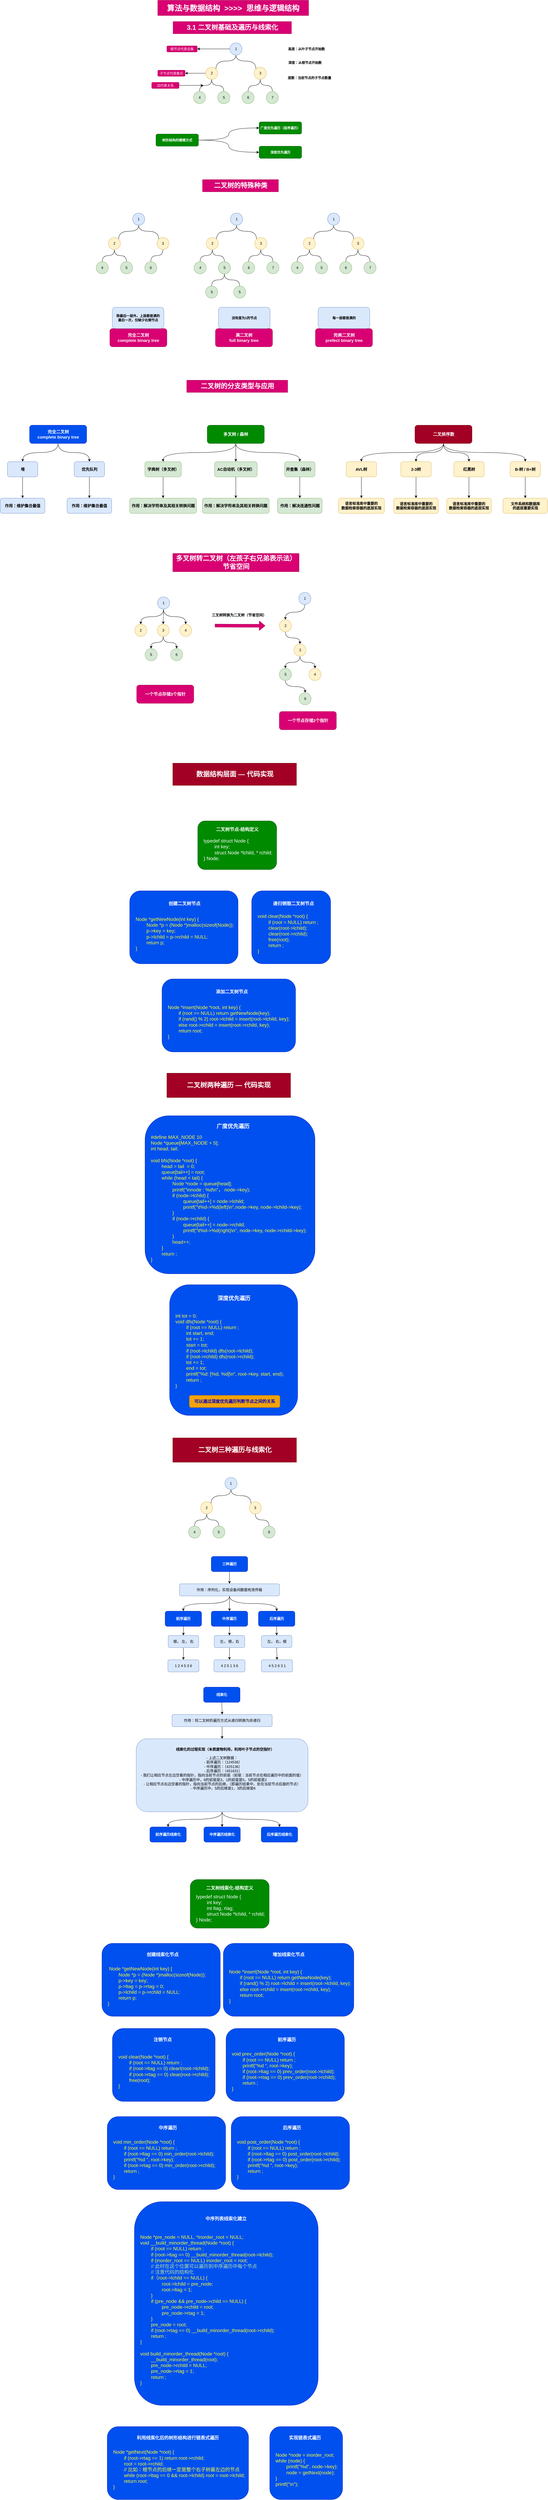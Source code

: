 <mxfile version="24.2.5" type="device">
  <diagram name="第 1 页" id="Q4qQPtBvoOOb9fuNSGPm">
    <mxGraphModel dx="4743" dy="4752" grid="1" gridSize="10" guides="1" tooltips="1" connect="1" arrows="1" fold="1" page="1" pageScale="1" pageWidth="827" pageHeight="1169" math="0" shadow="0">
      <root>
        <mxCell id="0" />
        <mxCell id="1" parent="0" />
        <mxCell id="xEmRXSdoA5zKFjEmBWzh-1" value="算法与数据结构&amp;nbsp; &amp;gt;&amp;gt;&amp;gt;&amp;gt;&amp;nbsp; 思维与逻辑结构" style="text;html=1;align=center;verticalAlign=middle;whiteSpace=wrap;rounded=0;fontStyle=1;fontSize=25;fillColor=#d80073;fontColor=#ffffff;strokeColor=#A50040;" vertex="1" parent="1">
          <mxGeometry x="180" y="20" width="497" height="50" as="geometry" />
        </mxCell>
        <mxCell id="xEmRXSdoA5zKFjEmBWzh-2" value="3.1 二叉树基础及遍历与线索化" style="text;html=1;align=center;verticalAlign=middle;whiteSpace=wrap;rounded=0;fontStyle=1;fontSize=22;fillColor=#d80073;fontColor=#ffffff;strokeColor=#A50040;" vertex="1" parent="1">
          <mxGeometry x="230.5" y="90" width="390" height="40" as="geometry" />
        </mxCell>
        <mxCell id="xEmRXSdoA5zKFjEmBWzh-13" style="edgeStyle=orthogonalEdgeStyle;rounded=0;orthogonalLoop=1;jettySize=auto;html=1;exitX=0.5;exitY=1;exitDx=0;exitDy=0;entryX=1;entryY=0;entryDx=0;entryDy=0;curved=1;endArrow=none;endFill=0;" edge="1" parent="1" source="xEmRXSdoA5zKFjEmBWzh-3" target="xEmRXSdoA5zKFjEmBWzh-4">
          <mxGeometry relative="1" as="geometry" />
        </mxCell>
        <mxCell id="xEmRXSdoA5zKFjEmBWzh-15" style="edgeStyle=orthogonalEdgeStyle;curved=1;rounded=0;orthogonalLoop=1;jettySize=auto;html=1;exitX=0.5;exitY=1;exitDx=0;exitDy=0;entryX=0;entryY=0;entryDx=0;entryDy=0;strokeColor=default;align=center;verticalAlign=middle;fontFamily=Helvetica;fontSize=11;fontColor=default;labelBackgroundColor=default;endArrow=none;endFill=0;" edge="1" parent="1" source="xEmRXSdoA5zKFjEmBWzh-3" target="xEmRXSdoA5zKFjEmBWzh-5">
          <mxGeometry relative="1" as="geometry" />
        </mxCell>
        <mxCell id="xEmRXSdoA5zKFjEmBWzh-25" style="edgeStyle=orthogonalEdgeStyle;curved=1;rounded=0;orthogonalLoop=1;jettySize=auto;html=1;exitX=0;exitY=0.5;exitDx=0;exitDy=0;entryX=1;entryY=0.5;entryDx=0;entryDy=0;strokeColor=default;align=center;verticalAlign=middle;fontFamily=Helvetica;fontSize=11;fontColor=default;labelBackgroundColor=default;endArrow=classic;endFill=1;" edge="1" parent="1" source="xEmRXSdoA5zKFjEmBWzh-3" target="xEmRXSdoA5zKFjEmBWzh-24">
          <mxGeometry relative="1" as="geometry" />
        </mxCell>
        <mxCell id="xEmRXSdoA5zKFjEmBWzh-3" value="1" style="ellipse;whiteSpace=wrap;html=1;aspect=fixed;fillColor=#dae8fc;strokeColor=#6c8ebf;" vertex="1" parent="1">
          <mxGeometry x="417.5" y="160" width="40" height="40" as="geometry" />
        </mxCell>
        <mxCell id="xEmRXSdoA5zKFjEmBWzh-16" style="edgeStyle=orthogonalEdgeStyle;curved=1;rounded=0;orthogonalLoop=1;jettySize=auto;html=1;exitX=0.5;exitY=1;exitDx=0;exitDy=0;entryX=0.5;entryY=0;entryDx=0;entryDy=0;strokeColor=default;align=center;verticalAlign=middle;fontFamily=Helvetica;fontSize=11;fontColor=default;labelBackgroundColor=default;endArrow=none;endFill=0;" edge="1" parent="1" source="xEmRXSdoA5zKFjEmBWzh-4" target="xEmRXSdoA5zKFjEmBWzh-6">
          <mxGeometry relative="1" as="geometry">
            <Array as="points">
              <mxPoint x="358" y="300" />
              <mxPoint x="318" y="300" />
            </Array>
          </mxGeometry>
        </mxCell>
        <mxCell id="xEmRXSdoA5zKFjEmBWzh-17" style="edgeStyle=orthogonalEdgeStyle;curved=1;rounded=0;orthogonalLoop=1;jettySize=auto;html=1;exitX=0.5;exitY=1;exitDx=0;exitDy=0;entryX=0.5;entryY=0;entryDx=0;entryDy=0;strokeColor=default;align=center;verticalAlign=middle;fontFamily=Helvetica;fontSize=11;fontColor=default;labelBackgroundColor=default;endArrow=none;endFill=0;" edge="1" parent="1" source="xEmRXSdoA5zKFjEmBWzh-4" target="xEmRXSdoA5zKFjEmBWzh-8">
          <mxGeometry relative="1" as="geometry" />
        </mxCell>
        <mxCell id="xEmRXSdoA5zKFjEmBWzh-27" style="edgeStyle=orthogonalEdgeStyle;curved=1;rounded=0;orthogonalLoop=1;jettySize=auto;html=1;exitX=0;exitY=0.5;exitDx=0;exitDy=0;strokeColor=default;align=center;verticalAlign=middle;fontFamily=Helvetica;fontSize=11;fontColor=default;labelBackgroundColor=default;endArrow=classic;endFill=1;" edge="1" parent="1" source="xEmRXSdoA5zKFjEmBWzh-4" target="xEmRXSdoA5zKFjEmBWzh-26">
          <mxGeometry relative="1" as="geometry" />
        </mxCell>
        <mxCell id="xEmRXSdoA5zKFjEmBWzh-4" value="2" style="ellipse;whiteSpace=wrap;html=1;aspect=fixed;fillColor=#fff2cc;strokeColor=#d6b656;" vertex="1" parent="1">
          <mxGeometry x="337.5" y="240" width="40" height="40" as="geometry" />
        </mxCell>
        <mxCell id="xEmRXSdoA5zKFjEmBWzh-18" style="edgeStyle=orthogonalEdgeStyle;curved=1;rounded=0;orthogonalLoop=1;jettySize=auto;html=1;exitX=0.5;exitY=1;exitDx=0;exitDy=0;entryX=0.5;entryY=0;entryDx=0;entryDy=0;strokeColor=default;align=center;verticalAlign=middle;fontFamily=Helvetica;fontSize=11;fontColor=default;labelBackgroundColor=default;endArrow=none;endFill=0;" edge="1" parent="1" source="xEmRXSdoA5zKFjEmBWzh-5" target="xEmRXSdoA5zKFjEmBWzh-9">
          <mxGeometry relative="1" as="geometry" />
        </mxCell>
        <mxCell id="xEmRXSdoA5zKFjEmBWzh-19" style="edgeStyle=orthogonalEdgeStyle;curved=1;rounded=0;orthogonalLoop=1;jettySize=auto;html=1;exitX=0.5;exitY=1;exitDx=0;exitDy=0;entryX=0.5;entryY=0;entryDx=0;entryDy=0;strokeColor=default;align=center;verticalAlign=middle;fontFamily=Helvetica;fontSize=11;fontColor=default;labelBackgroundColor=default;endArrow=none;endFill=0;" edge="1" parent="1" source="xEmRXSdoA5zKFjEmBWzh-5" target="xEmRXSdoA5zKFjEmBWzh-12">
          <mxGeometry relative="1" as="geometry" />
        </mxCell>
        <mxCell id="xEmRXSdoA5zKFjEmBWzh-5" value="3" style="ellipse;whiteSpace=wrap;html=1;aspect=fixed;fillColor=#fff2cc;strokeColor=#d6b656;" vertex="1" parent="1">
          <mxGeometry x="497.5" y="240" width="40" height="40" as="geometry" />
        </mxCell>
        <mxCell id="xEmRXSdoA5zKFjEmBWzh-6" value="4" style="ellipse;whiteSpace=wrap;html=1;aspect=fixed;fillColor=#d5e8d4;strokeColor=#82b366;" vertex="1" parent="1">
          <mxGeometry x="297.5" y="320" width="40" height="40" as="geometry" />
        </mxCell>
        <mxCell id="xEmRXSdoA5zKFjEmBWzh-7" value="" style="ellipse;whiteSpace=wrap;html=1;aspect=fixed;fillColor=#d5e8d4;strokeColor=#82b366;" vertex="1" parent="1">
          <mxGeometry x="377.5" y="320" width="40" height="40" as="geometry" />
        </mxCell>
        <mxCell id="xEmRXSdoA5zKFjEmBWzh-8" value="5" style="ellipse;whiteSpace=wrap;html=1;aspect=fixed;fillColor=#d5e8d4;strokeColor=#82b366;" vertex="1" parent="1">
          <mxGeometry x="377.5" y="320" width="40" height="40" as="geometry" />
        </mxCell>
        <mxCell id="xEmRXSdoA5zKFjEmBWzh-9" value="6" style="ellipse;whiteSpace=wrap;html=1;aspect=fixed;fillColor=#d5e8d4;strokeColor=#82b366;" vertex="1" parent="1">
          <mxGeometry x="457.5" y="320" width="40" height="40" as="geometry" />
        </mxCell>
        <mxCell id="xEmRXSdoA5zKFjEmBWzh-12" value="7" style="ellipse;whiteSpace=wrap;html=1;aspect=fixed;fillColor=#d5e8d4;strokeColor=#82b366;" vertex="1" parent="1">
          <mxGeometry x="537.5" y="320" width="40" height="40" as="geometry" />
        </mxCell>
        <mxCell id="xEmRXSdoA5zKFjEmBWzh-21" value="高度：从叶子节点开始数" style="text;html=1;align=center;verticalAlign=middle;whiteSpace=wrap;rounded=0;fontFamily=Helvetica;fontSize=11;fontColor=default;labelBackgroundColor=default;fontStyle=1" vertex="1" parent="1">
          <mxGeometry x="590" y="165" width="160" height="30" as="geometry" />
        </mxCell>
        <mxCell id="xEmRXSdoA5zKFjEmBWzh-22" value="深度：从根节点开始数" style="text;html=1;align=center;verticalAlign=middle;whiteSpace=wrap;rounded=0;fontFamily=Helvetica;fontSize=11;fontColor=default;labelBackgroundColor=default;fontStyle=1" vertex="1" parent="1">
          <mxGeometry x="600" y="210" width="130" height="30" as="geometry" />
        </mxCell>
        <mxCell id="xEmRXSdoA5zKFjEmBWzh-23" value="度数：当前节点的子节点数量" style="text;html=1;align=center;verticalAlign=middle;whiteSpace=wrap;rounded=0;fontFamily=Helvetica;fontSize=11;fontColor=default;labelBackgroundColor=default;fontStyle=1" vertex="1" parent="1">
          <mxGeometry x="600" y="260" width="160" height="30" as="geometry" />
        </mxCell>
        <mxCell id="xEmRXSdoA5zKFjEmBWzh-24" value="根节点代表全集" style="rounded=1;whiteSpace=wrap;html=1;fontFamily=Helvetica;fontSize=11;fontColor=#ffffff;labelBackgroundColor=none;fillColor=#d80073;strokeColor=#A50040;gradientColor=none;" vertex="1" parent="1">
          <mxGeometry x="210" y="170" width="100" height="20" as="geometry" />
        </mxCell>
        <mxCell id="xEmRXSdoA5zKFjEmBWzh-26" value="子节点代表集合" style="rounded=1;whiteSpace=wrap;html=1;fontFamily=Helvetica;fontSize=11;fontColor=#ffffff;labelBackgroundColor=none;fillColor=#d80073;strokeColor=#A50040;gradientColor=none;" vertex="1" parent="1">
          <mxGeometry x="180" y="250" width="90" height="20" as="geometry" />
        </mxCell>
        <mxCell id="xEmRXSdoA5zKFjEmBWzh-29" style="edgeStyle=orthogonalEdgeStyle;curved=1;rounded=0;orthogonalLoop=1;jettySize=auto;html=1;exitX=1;exitY=0.5;exitDx=0;exitDy=0;strokeColor=default;align=center;verticalAlign=middle;fontFamily=Helvetica;fontSize=11;fontColor=default;labelBackgroundColor=default;endArrow=classic;endFill=1;" edge="1" parent="1" source="xEmRXSdoA5zKFjEmBWzh-28">
          <mxGeometry relative="1" as="geometry">
            <mxPoint x="330" y="300" as="targetPoint" />
          </mxGeometry>
        </mxCell>
        <mxCell id="xEmRXSdoA5zKFjEmBWzh-28" value="边代表关系" style="rounded=1;whiteSpace=wrap;html=1;fontFamily=Helvetica;fontSize=11;fontColor=#ffffff;labelBackgroundColor=none;fillColor=#d80073;strokeColor=#A50040;gradientColor=none;" vertex="1" parent="1">
          <mxGeometry x="160" y="290" width="90" height="20" as="geometry" />
        </mxCell>
        <mxCell id="xEmRXSdoA5zKFjEmBWzh-35" style="edgeStyle=orthogonalEdgeStyle;curved=1;rounded=0;orthogonalLoop=1;jettySize=auto;html=1;exitX=1;exitY=0.5;exitDx=0;exitDy=0;entryX=0;entryY=0.5;entryDx=0;entryDy=0;strokeColor=default;align=center;verticalAlign=middle;fontFamily=Helvetica;fontSize=11;fontColor=default;labelBackgroundColor=default;endArrow=classic;endFill=1;" edge="1" parent="1" source="xEmRXSdoA5zKFjEmBWzh-31" target="xEmRXSdoA5zKFjEmBWzh-32">
          <mxGeometry relative="1" as="geometry" />
        </mxCell>
        <mxCell id="xEmRXSdoA5zKFjEmBWzh-36" style="edgeStyle=orthogonalEdgeStyle;curved=1;rounded=0;orthogonalLoop=1;jettySize=auto;html=1;exitX=1;exitY=0.5;exitDx=0;exitDy=0;entryX=0;entryY=0.5;entryDx=0;entryDy=0;strokeColor=default;align=center;verticalAlign=middle;fontFamily=Helvetica;fontSize=11;fontColor=default;labelBackgroundColor=default;endArrow=classic;endFill=1;" edge="1" parent="1" source="xEmRXSdoA5zKFjEmBWzh-31" target="xEmRXSdoA5zKFjEmBWzh-33">
          <mxGeometry relative="1" as="geometry" />
        </mxCell>
        <mxCell id="xEmRXSdoA5zKFjEmBWzh-31" value="树形结构的建模方式" style="rounded=1;whiteSpace=wrap;html=1;fontFamily=Helvetica;fontSize=11;fontColor=#ffffff;labelBackgroundColor=none;fontStyle=1;fillColor=#008a00;strokeColor=#005700;" vertex="1" parent="1">
          <mxGeometry x="174" y="460" width="140" height="40" as="geometry" />
        </mxCell>
        <mxCell id="xEmRXSdoA5zKFjEmBWzh-32" value="广度优先遍历（层序遍历）" style="rounded=1;whiteSpace=wrap;html=1;fontFamily=Helvetica;fontSize=11;fontColor=#ffffff;labelBackgroundColor=none;fontStyle=1;fillColor=#008a00;strokeColor=#005700;" vertex="1" parent="1">
          <mxGeometry x="514" y="420" width="140" height="40" as="geometry" />
        </mxCell>
        <mxCell id="xEmRXSdoA5zKFjEmBWzh-33" value="深度优先遍历" style="rounded=1;whiteSpace=wrap;html=1;fontFamily=Helvetica;fontSize=11;fontColor=#ffffff;labelBackgroundColor=none;fontStyle=1;fillColor=#008a00;strokeColor=#005700;" vertex="1" parent="1">
          <mxGeometry x="514" y="500" width="140" height="40" as="geometry" />
        </mxCell>
        <mxCell id="xEmRXSdoA5zKFjEmBWzh-38" style="edgeStyle=orthogonalEdgeStyle;rounded=0;orthogonalLoop=1;jettySize=auto;html=1;exitX=0.5;exitY=1;exitDx=0;exitDy=0;entryX=1;entryY=0;entryDx=0;entryDy=0;curved=1;endArrow=none;endFill=0;" edge="1" source="xEmRXSdoA5zKFjEmBWzh-41" target="xEmRXSdoA5zKFjEmBWzh-45" parent="1">
          <mxGeometry relative="1" as="geometry" />
        </mxCell>
        <mxCell id="xEmRXSdoA5zKFjEmBWzh-39" style="edgeStyle=orthogonalEdgeStyle;curved=1;rounded=0;orthogonalLoop=1;jettySize=auto;html=1;exitX=0.5;exitY=1;exitDx=0;exitDy=0;entryX=0;entryY=0;entryDx=0;entryDy=0;strokeColor=default;align=center;verticalAlign=middle;fontFamily=Helvetica;fontSize=11;fontColor=default;labelBackgroundColor=default;endArrow=none;endFill=0;" edge="1" source="xEmRXSdoA5zKFjEmBWzh-41" target="xEmRXSdoA5zKFjEmBWzh-48" parent="1">
          <mxGeometry relative="1" as="geometry" />
        </mxCell>
        <mxCell id="xEmRXSdoA5zKFjEmBWzh-41" value="1" style="ellipse;whiteSpace=wrap;html=1;aspect=fixed;fillColor=#dae8fc;strokeColor=#6c8ebf;" vertex="1" parent="1">
          <mxGeometry x="97" y="720" width="40" height="40" as="geometry" />
        </mxCell>
        <mxCell id="xEmRXSdoA5zKFjEmBWzh-42" style="edgeStyle=orthogonalEdgeStyle;curved=1;rounded=0;orthogonalLoop=1;jettySize=auto;html=1;exitX=0.5;exitY=1;exitDx=0;exitDy=0;entryX=0.5;entryY=0;entryDx=0;entryDy=0;strokeColor=default;align=center;verticalAlign=middle;fontFamily=Helvetica;fontSize=11;fontColor=default;labelBackgroundColor=default;endArrow=none;endFill=0;" edge="1" source="xEmRXSdoA5zKFjEmBWzh-45" target="xEmRXSdoA5zKFjEmBWzh-49" parent="1">
          <mxGeometry relative="1" as="geometry">
            <Array as="points">
              <mxPoint x="37.5" y="860" />
              <mxPoint x="-2.5" y="860" />
            </Array>
          </mxGeometry>
        </mxCell>
        <mxCell id="xEmRXSdoA5zKFjEmBWzh-43" style="edgeStyle=orthogonalEdgeStyle;curved=1;rounded=0;orthogonalLoop=1;jettySize=auto;html=1;exitX=0.5;exitY=1;exitDx=0;exitDy=0;entryX=0.5;entryY=0;entryDx=0;entryDy=0;strokeColor=default;align=center;verticalAlign=middle;fontFamily=Helvetica;fontSize=11;fontColor=default;labelBackgroundColor=default;endArrow=none;endFill=0;" edge="1" source="xEmRXSdoA5zKFjEmBWzh-45" target="xEmRXSdoA5zKFjEmBWzh-51" parent="1">
          <mxGeometry relative="1" as="geometry" />
        </mxCell>
        <mxCell id="xEmRXSdoA5zKFjEmBWzh-45" value="2" style="ellipse;whiteSpace=wrap;html=1;aspect=fixed;fillColor=#fff2cc;strokeColor=#d6b656;" vertex="1" parent="1">
          <mxGeometry x="17" y="800" width="40" height="40" as="geometry" />
        </mxCell>
        <mxCell id="xEmRXSdoA5zKFjEmBWzh-46" style="edgeStyle=orthogonalEdgeStyle;curved=1;rounded=0;orthogonalLoop=1;jettySize=auto;html=1;exitX=0.5;exitY=1;exitDx=0;exitDy=0;entryX=0.5;entryY=0;entryDx=0;entryDy=0;strokeColor=default;align=center;verticalAlign=middle;fontFamily=Helvetica;fontSize=11;fontColor=default;labelBackgroundColor=default;endArrow=none;endFill=0;" edge="1" source="xEmRXSdoA5zKFjEmBWzh-48" target="xEmRXSdoA5zKFjEmBWzh-52" parent="1">
          <mxGeometry relative="1" as="geometry" />
        </mxCell>
        <mxCell id="xEmRXSdoA5zKFjEmBWzh-48" value="3" style="ellipse;whiteSpace=wrap;html=1;aspect=fixed;fillColor=#fff2cc;strokeColor=#d6b656;" vertex="1" parent="1">
          <mxGeometry x="177" y="800" width="40" height="40" as="geometry" />
        </mxCell>
        <mxCell id="xEmRXSdoA5zKFjEmBWzh-49" value="4" style="ellipse;whiteSpace=wrap;html=1;aspect=fixed;fillColor=#d5e8d4;strokeColor=#82b366;" vertex="1" parent="1">
          <mxGeometry x="-23" y="880" width="40" height="40" as="geometry" />
        </mxCell>
        <mxCell id="xEmRXSdoA5zKFjEmBWzh-50" value="" style="ellipse;whiteSpace=wrap;html=1;aspect=fixed;fillColor=#d5e8d4;strokeColor=#82b366;" vertex="1" parent="1">
          <mxGeometry x="57" y="880" width="40" height="40" as="geometry" />
        </mxCell>
        <mxCell id="xEmRXSdoA5zKFjEmBWzh-51" value="5" style="ellipse;whiteSpace=wrap;html=1;aspect=fixed;fillColor=#d5e8d4;strokeColor=#82b366;" vertex="1" parent="1">
          <mxGeometry x="57" y="880" width="40" height="40" as="geometry" />
        </mxCell>
        <mxCell id="xEmRXSdoA5zKFjEmBWzh-52" value="6" style="ellipse;whiteSpace=wrap;html=1;aspect=fixed;fillColor=#d5e8d4;strokeColor=#82b366;" vertex="1" parent="1">
          <mxGeometry x="137" y="880" width="40" height="40" as="geometry" />
        </mxCell>
        <mxCell id="xEmRXSdoA5zKFjEmBWzh-83" style="edgeStyle=orthogonalEdgeStyle;rounded=0;orthogonalLoop=1;jettySize=auto;html=1;exitX=0.5;exitY=1;exitDx=0;exitDy=0;entryX=1;entryY=0;entryDx=0;entryDy=0;curved=1;endArrow=none;endFill=0;" edge="1" source="xEmRXSdoA5zKFjEmBWzh-85" target="xEmRXSdoA5zKFjEmBWzh-88" parent="1">
          <mxGeometry relative="1" as="geometry" />
        </mxCell>
        <mxCell id="xEmRXSdoA5zKFjEmBWzh-84" style="edgeStyle=orthogonalEdgeStyle;curved=1;rounded=0;orthogonalLoop=1;jettySize=auto;html=1;exitX=0.5;exitY=1;exitDx=0;exitDy=0;entryX=0;entryY=0;entryDx=0;entryDy=0;strokeColor=default;align=center;verticalAlign=middle;fontFamily=Helvetica;fontSize=11;fontColor=default;labelBackgroundColor=default;endArrow=none;endFill=0;" edge="1" source="xEmRXSdoA5zKFjEmBWzh-85" target="xEmRXSdoA5zKFjEmBWzh-91" parent="1">
          <mxGeometry relative="1" as="geometry" />
        </mxCell>
        <mxCell id="xEmRXSdoA5zKFjEmBWzh-85" value="1" style="ellipse;whiteSpace=wrap;html=1;aspect=fixed;fillColor=#dae8fc;strokeColor=#6c8ebf;" vertex="1" parent="1">
          <mxGeometry x="419.5" y="720" width="40" height="40" as="geometry" />
        </mxCell>
        <mxCell id="xEmRXSdoA5zKFjEmBWzh-86" style="edgeStyle=orthogonalEdgeStyle;curved=1;rounded=0;orthogonalLoop=1;jettySize=auto;html=1;exitX=0.5;exitY=1;exitDx=0;exitDy=0;entryX=0.5;entryY=0;entryDx=0;entryDy=0;strokeColor=default;align=center;verticalAlign=middle;fontFamily=Helvetica;fontSize=11;fontColor=default;labelBackgroundColor=default;endArrow=none;endFill=0;" edge="1" source="xEmRXSdoA5zKFjEmBWzh-88" target="xEmRXSdoA5zKFjEmBWzh-92" parent="1">
          <mxGeometry relative="1" as="geometry">
            <Array as="points">
              <mxPoint x="360" y="860" />
              <mxPoint x="320" y="860" />
            </Array>
          </mxGeometry>
        </mxCell>
        <mxCell id="xEmRXSdoA5zKFjEmBWzh-87" style="edgeStyle=orthogonalEdgeStyle;curved=1;rounded=0;orthogonalLoop=1;jettySize=auto;html=1;exitX=0.5;exitY=1;exitDx=0;exitDy=0;entryX=0.5;entryY=0;entryDx=0;entryDy=0;strokeColor=default;align=center;verticalAlign=middle;fontFamily=Helvetica;fontSize=11;fontColor=default;labelBackgroundColor=default;endArrow=none;endFill=0;" edge="1" source="xEmRXSdoA5zKFjEmBWzh-88" target="xEmRXSdoA5zKFjEmBWzh-94" parent="1">
          <mxGeometry relative="1" as="geometry" />
        </mxCell>
        <mxCell id="xEmRXSdoA5zKFjEmBWzh-88" value="2" style="ellipse;whiteSpace=wrap;html=1;aspect=fixed;fillColor=#fff2cc;strokeColor=#d6b656;" vertex="1" parent="1">
          <mxGeometry x="339.5" y="800" width="40" height="40" as="geometry" />
        </mxCell>
        <mxCell id="xEmRXSdoA5zKFjEmBWzh-89" style="edgeStyle=orthogonalEdgeStyle;curved=1;rounded=0;orthogonalLoop=1;jettySize=auto;html=1;exitX=0.5;exitY=1;exitDx=0;exitDy=0;entryX=0.5;entryY=0;entryDx=0;entryDy=0;strokeColor=default;align=center;verticalAlign=middle;fontFamily=Helvetica;fontSize=11;fontColor=default;labelBackgroundColor=default;endArrow=none;endFill=0;" edge="1" source="xEmRXSdoA5zKFjEmBWzh-91" target="xEmRXSdoA5zKFjEmBWzh-95" parent="1">
          <mxGeometry relative="1" as="geometry" />
        </mxCell>
        <mxCell id="xEmRXSdoA5zKFjEmBWzh-90" style="edgeStyle=orthogonalEdgeStyle;curved=1;rounded=0;orthogonalLoop=1;jettySize=auto;html=1;exitX=0.5;exitY=1;exitDx=0;exitDy=0;entryX=0.5;entryY=0;entryDx=0;entryDy=0;strokeColor=default;align=center;verticalAlign=middle;fontFamily=Helvetica;fontSize=11;fontColor=default;labelBackgroundColor=default;endArrow=none;endFill=0;" edge="1" source="xEmRXSdoA5zKFjEmBWzh-91" target="xEmRXSdoA5zKFjEmBWzh-96" parent="1">
          <mxGeometry relative="1" as="geometry" />
        </mxCell>
        <mxCell id="xEmRXSdoA5zKFjEmBWzh-91" value="3" style="ellipse;whiteSpace=wrap;html=1;aspect=fixed;fillColor=#fff2cc;strokeColor=#d6b656;" vertex="1" parent="1">
          <mxGeometry x="499.5" y="800" width="40" height="40" as="geometry" />
        </mxCell>
        <mxCell id="xEmRXSdoA5zKFjEmBWzh-92" value="4" style="ellipse;whiteSpace=wrap;html=1;aspect=fixed;fillColor=#d5e8d4;strokeColor=#82b366;" vertex="1" parent="1">
          <mxGeometry x="299.5" y="880" width="40" height="40" as="geometry" />
        </mxCell>
        <mxCell id="xEmRXSdoA5zKFjEmBWzh-93" value="" style="ellipse;whiteSpace=wrap;html=1;aspect=fixed;fillColor=#d5e8d4;strokeColor=#82b366;" vertex="1" parent="1">
          <mxGeometry x="379.5" y="880" width="40" height="40" as="geometry" />
        </mxCell>
        <mxCell id="xEmRXSdoA5zKFjEmBWzh-114" style="edgeStyle=orthogonalEdgeStyle;curved=1;rounded=0;orthogonalLoop=1;jettySize=auto;html=1;exitX=0.5;exitY=1;exitDx=0;exitDy=0;entryX=0.5;entryY=0;entryDx=0;entryDy=0;strokeColor=default;align=center;verticalAlign=middle;fontFamily=Helvetica;fontSize=11;fontColor=default;labelBackgroundColor=default;endArrow=none;endFill=0;" edge="1" parent="1" source="xEmRXSdoA5zKFjEmBWzh-94" target="xEmRXSdoA5zKFjEmBWzh-112">
          <mxGeometry relative="1" as="geometry" />
        </mxCell>
        <mxCell id="xEmRXSdoA5zKFjEmBWzh-115" style="edgeStyle=orthogonalEdgeStyle;curved=1;rounded=0;orthogonalLoop=1;jettySize=auto;html=1;exitX=0.5;exitY=1;exitDx=0;exitDy=0;entryX=0.5;entryY=0;entryDx=0;entryDy=0;strokeColor=default;align=center;verticalAlign=middle;fontFamily=Helvetica;fontSize=11;fontColor=default;labelBackgroundColor=default;endArrow=none;endFill=0;" edge="1" parent="1" source="xEmRXSdoA5zKFjEmBWzh-94" target="xEmRXSdoA5zKFjEmBWzh-113">
          <mxGeometry relative="1" as="geometry" />
        </mxCell>
        <mxCell id="xEmRXSdoA5zKFjEmBWzh-94" value="5" style="ellipse;whiteSpace=wrap;html=1;aspect=fixed;fillColor=#d5e8d4;strokeColor=#82b366;" vertex="1" parent="1">
          <mxGeometry x="379.5" y="880" width="40" height="40" as="geometry" />
        </mxCell>
        <mxCell id="xEmRXSdoA5zKFjEmBWzh-95" value="6" style="ellipse;whiteSpace=wrap;html=1;aspect=fixed;fillColor=#d5e8d4;strokeColor=#82b366;" vertex="1" parent="1">
          <mxGeometry x="459.5" y="880" width="40" height="40" as="geometry" />
        </mxCell>
        <mxCell id="xEmRXSdoA5zKFjEmBWzh-96" value="7" style="ellipse;whiteSpace=wrap;html=1;aspect=fixed;fillColor=#d5e8d4;strokeColor=#82b366;" vertex="1" parent="1">
          <mxGeometry x="539.5" y="880" width="40" height="40" as="geometry" />
        </mxCell>
        <mxCell id="xEmRXSdoA5zKFjEmBWzh-97" style="edgeStyle=orthogonalEdgeStyle;rounded=0;orthogonalLoop=1;jettySize=auto;html=1;exitX=0.5;exitY=1;exitDx=0;exitDy=0;entryX=1;entryY=0;entryDx=0;entryDy=0;curved=1;endArrow=none;endFill=0;" edge="1" source="xEmRXSdoA5zKFjEmBWzh-99" target="xEmRXSdoA5zKFjEmBWzh-102" parent="1">
          <mxGeometry relative="1" as="geometry" />
        </mxCell>
        <mxCell id="xEmRXSdoA5zKFjEmBWzh-98" style="edgeStyle=orthogonalEdgeStyle;curved=1;rounded=0;orthogonalLoop=1;jettySize=auto;html=1;exitX=0.5;exitY=1;exitDx=0;exitDy=0;entryX=0;entryY=0;entryDx=0;entryDy=0;strokeColor=default;align=center;verticalAlign=middle;fontFamily=Helvetica;fontSize=11;fontColor=default;labelBackgroundColor=default;endArrow=none;endFill=0;" edge="1" source="xEmRXSdoA5zKFjEmBWzh-99" target="xEmRXSdoA5zKFjEmBWzh-105" parent="1">
          <mxGeometry relative="1" as="geometry" />
        </mxCell>
        <mxCell id="xEmRXSdoA5zKFjEmBWzh-99" value="1" style="ellipse;whiteSpace=wrap;html=1;aspect=fixed;fillColor=#dae8fc;strokeColor=#6c8ebf;" vertex="1" parent="1">
          <mxGeometry x="739.5" y="720" width="40" height="40" as="geometry" />
        </mxCell>
        <mxCell id="xEmRXSdoA5zKFjEmBWzh-100" style="edgeStyle=orthogonalEdgeStyle;curved=1;rounded=0;orthogonalLoop=1;jettySize=auto;html=1;exitX=0.5;exitY=1;exitDx=0;exitDy=0;entryX=0.5;entryY=0;entryDx=0;entryDy=0;strokeColor=default;align=center;verticalAlign=middle;fontFamily=Helvetica;fontSize=11;fontColor=default;labelBackgroundColor=default;endArrow=none;endFill=0;" edge="1" source="xEmRXSdoA5zKFjEmBWzh-102" target="xEmRXSdoA5zKFjEmBWzh-106" parent="1">
          <mxGeometry relative="1" as="geometry">
            <Array as="points">
              <mxPoint x="680" y="860" />
              <mxPoint x="640" y="860" />
            </Array>
          </mxGeometry>
        </mxCell>
        <mxCell id="xEmRXSdoA5zKFjEmBWzh-101" style="edgeStyle=orthogonalEdgeStyle;curved=1;rounded=0;orthogonalLoop=1;jettySize=auto;html=1;exitX=0.5;exitY=1;exitDx=0;exitDy=0;entryX=0.5;entryY=0;entryDx=0;entryDy=0;strokeColor=default;align=center;verticalAlign=middle;fontFamily=Helvetica;fontSize=11;fontColor=default;labelBackgroundColor=default;endArrow=none;endFill=0;" edge="1" source="xEmRXSdoA5zKFjEmBWzh-102" target="xEmRXSdoA5zKFjEmBWzh-108" parent="1">
          <mxGeometry relative="1" as="geometry" />
        </mxCell>
        <mxCell id="xEmRXSdoA5zKFjEmBWzh-102" value="2" style="ellipse;whiteSpace=wrap;html=1;aspect=fixed;fillColor=#fff2cc;strokeColor=#d6b656;" vertex="1" parent="1">
          <mxGeometry x="659.5" y="800" width="40" height="40" as="geometry" />
        </mxCell>
        <mxCell id="xEmRXSdoA5zKFjEmBWzh-103" style="edgeStyle=orthogonalEdgeStyle;curved=1;rounded=0;orthogonalLoop=1;jettySize=auto;html=1;exitX=0.5;exitY=1;exitDx=0;exitDy=0;entryX=0.5;entryY=0;entryDx=0;entryDy=0;strokeColor=default;align=center;verticalAlign=middle;fontFamily=Helvetica;fontSize=11;fontColor=default;labelBackgroundColor=default;endArrow=none;endFill=0;" edge="1" source="xEmRXSdoA5zKFjEmBWzh-105" target="xEmRXSdoA5zKFjEmBWzh-109" parent="1">
          <mxGeometry relative="1" as="geometry" />
        </mxCell>
        <mxCell id="xEmRXSdoA5zKFjEmBWzh-104" style="edgeStyle=orthogonalEdgeStyle;curved=1;rounded=0;orthogonalLoop=1;jettySize=auto;html=1;exitX=0.5;exitY=1;exitDx=0;exitDy=0;entryX=0.5;entryY=0;entryDx=0;entryDy=0;strokeColor=default;align=center;verticalAlign=middle;fontFamily=Helvetica;fontSize=11;fontColor=default;labelBackgroundColor=default;endArrow=none;endFill=0;" edge="1" source="xEmRXSdoA5zKFjEmBWzh-105" target="xEmRXSdoA5zKFjEmBWzh-110" parent="1">
          <mxGeometry relative="1" as="geometry" />
        </mxCell>
        <mxCell id="xEmRXSdoA5zKFjEmBWzh-105" value="3" style="ellipse;whiteSpace=wrap;html=1;aspect=fixed;fillColor=#fff2cc;strokeColor=#d6b656;" vertex="1" parent="1">
          <mxGeometry x="819.5" y="800" width="40" height="40" as="geometry" />
        </mxCell>
        <mxCell id="xEmRXSdoA5zKFjEmBWzh-106" value="4" style="ellipse;whiteSpace=wrap;html=1;aspect=fixed;fillColor=#d5e8d4;strokeColor=#82b366;" vertex="1" parent="1">
          <mxGeometry x="619.5" y="880" width="40" height="40" as="geometry" />
        </mxCell>
        <mxCell id="xEmRXSdoA5zKFjEmBWzh-107" value="" style="ellipse;whiteSpace=wrap;html=1;aspect=fixed;fillColor=#d5e8d4;strokeColor=#82b366;" vertex="1" parent="1">
          <mxGeometry x="699.5" y="880" width="40" height="40" as="geometry" />
        </mxCell>
        <mxCell id="xEmRXSdoA5zKFjEmBWzh-108" value="5" style="ellipse;whiteSpace=wrap;html=1;aspect=fixed;fillColor=#d5e8d4;strokeColor=#82b366;" vertex="1" parent="1">
          <mxGeometry x="699.5" y="880" width="40" height="40" as="geometry" />
        </mxCell>
        <mxCell id="xEmRXSdoA5zKFjEmBWzh-109" value="6" style="ellipse;whiteSpace=wrap;html=1;aspect=fixed;fillColor=#d5e8d4;strokeColor=#82b366;" vertex="1" parent="1">
          <mxGeometry x="779.5" y="880" width="40" height="40" as="geometry" />
        </mxCell>
        <mxCell id="xEmRXSdoA5zKFjEmBWzh-110" value="7" style="ellipse;whiteSpace=wrap;html=1;aspect=fixed;fillColor=#d5e8d4;strokeColor=#82b366;" vertex="1" parent="1">
          <mxGeometry x="859.5" y="880" width="40" height="40" as="geometry" />
        </mxCell>
        <mxCell id="xEmRXSdoA5zKFjEmBWzh-112" value="5" style="ellipse;whiteSpace=wrap;html=1;aspect=fixed;fillColor=#d5e8d4;strokeColor=#82b366;" vertex="1" parent="1">
          <mxGeometry x="337.5" y="960" width="40" height="40" as="geometry" />
        </mxCell>
        <mxCell id="xEmRXSdoA5zKFjEmBWzh-113" value="5" style="ellipse;whiteSpace=wrap;html=1;aspect=fixed;fillColor=#d5e8d4;strokeColor=#82b366;" vertex="1" parent="1">
          <mxGeometry x="430" y="960" width="40" height="40" as="geometry" />
        </mxCell>
        <mxCell id="xEmRXSdoA5zKFjEmBWzh-116" value="完全二叉树&lt;div&gt;complete binary tree&lt;/div&gt;" style="rounded=1;whiteSpace=wrap;html=1;fontFamily=Helvetica;fontSize=14;fontColor=#ffffff;labelBackgroundColor=none;fillColor=#d80073;strokeColor=#A50040;gradientColor=none;fontStyle=1" vertex="1" parent="1">
          <mxGeometry x="22" y="1100" width="188" height="60" as="geometry" />
        </mxCell>
        <mxCell id="xEmRXSdoA5zKFjEmBWzh-118" value="满二叉树&lt;div&gt;full binary tree&lt;/div&gt;" style="rounded=1;whiteSpace=wrap;html=1;fontFamily=Helvetica;fontSize=14;fontColor=#ffffff;labelBackgroundColor=none;fillColor=#d80073;strokeColor=#A50040;gradientColor=none;fontStyle=1" vertex="1" parent="1">
          <mxGeometry x="370" y="1100" width="188" height="60" as="geometry" />
        </mxCell>
        <mxCell id="xEmRXSdoA5zKFjEmBWzh-119" value="完美二叉树&lt;div&gt;prefect binary tree&lt;/div&gt;" style="rounded=1;whiteSpace=wrap;html=1;fontFamily=Helvetica;fontSize=14;fontColor=#ffffff;labelBackgroundColor=none;fillColor=#d80073;strokeColor=#A50040;gradientColor=none;fontStyle=1" vertex="1" parent="1">
          <mxGeometry x="699.5" y="1100" width="188" height="60" as="geometry" />
        </mxCell>
        <mxCell id="xEmRXSdoA5zKFjEmBWzh-121" value="除最后一层外，上层都是满的&lt;div&gt;最后一次，仅缺少右侧节点&lt;/div&gt;" style="rounded=1;whiteSpace=wrap;html=1;strokeColor=#6c8ebf;align=center;verticalAlign=middle;fontFamily=Helvetica;fontSize=11;labelBackgroundColor=none;fillColor=#dae8fc;fontStyle=1" vertex="1" parent="1">
          <mxGeometry x="30" y="1030" width="170" height="70" as="geometry" />
        </mxCell>
        <mxCell id="xEmRXSdoA5zKFjEmBWzh-123" value="没有度为1的节点" style="rounded=1;whiteSpace=wrap;html=1;strokeColor=#6c8ebf;align=center;verticalAlign=middle;fontFamily=Helvetica;fontSize=11;labelBackgroundColor=none;fillColor=#dae8fc;fontStyle=1" vertex="1" parent="1">
          <mxGeometry x="380" y="1030" width="170" height="70" as="geometry" />
        </mxCell>
        <mxCell id="xEmRXSdoA5zKFjEmBWzh-124" value="每一层都是满的" style="rounded=1;whiteSpace=wrap;html=1;strokeColor=#6c8ebf;align=center;verticalAlign=middle;fontFamily=Helvetica;fontSize=11;labelBackgroundColor=none;fillColor=#dae8fc;fontStyle=1" vertex="1" parent="1">
          <mxGeometry x="708.5" y="1030" width="170" height="70" as="geometry" />
        </mxCell>
        <mxCell id="xEmRXSdoA5zKFjEmBWzh-125" value="二叉树的特殊种类" style="text;html=1;align=center;verticalAlign=middle;whiteSpace=wrap;rounded=0;fontStyle=1;fontSize=22;fillColor=#d80073;fontColor=#ffffff;strokeColor=#A50040;" vertex="1" parent="1">
          <mxGeometry x="327.5" y="610" width="250" height="40" as="geometry" />
        </mxCell>
        <mxCell id="xEmRXSdoA5zKFjEmBWzh-126" value="二叉树的分支类型与应用" style="text;html=1;align=center;verticalAlign=middle;whiteSpace=wrap;rounded=0;fontStyle=1;fontSize=22;fillColor=#d80073;fontColor=#ffffff;strokeColor=#A50040;" vertex="1" parent="1">
          <mxGeometry x="275.5" y="1270" width="332.5" height="40" as="geometry" />
        </mxCell>
        <mxCell id="xEmRXSdoA5zKFjEmBWzh-132" style="edgeStyle=orthogonalEdgeStyle;curved=1;rounded=0;orthogonalLoop=1;jettySize=auto;html=1;exitX=0.5;exitY=1;exitDx=0;exitDy=0;strokeColor=default;align=center;verticalAlign=middle;fontFamily=Helvetica;fontSize=11;fontColor=default;labelBackgroundColor=default;endArrow=classic;endFill=1;" edge="1" parent="1" source="xEmRXSdoA5zKFjEmBWzh-129">
          <mxGeometry relative="1" as="geometry">
            <mxPoint x="-265.333" y="1538" as="targetPoint" />
          </mxGeometry>
        </mxCell>
        <mxCell id="xEmRXSdoA5zKFjEmBWzh-133" style="edgeStyle=orthogonalEdgeStyle;curved=1;rounded=0;orthogonalLoop=1;jettySize=auto;html=1;exitX=0.5;exitY=1;exitDx=0;exitDy=0;entryX=0.5;entryY=0;entryDx=0;entryDy=0;strokeColor=default;align=center;verticalAlign=middle;fontFamily=Helvetica;fontSize=11;fontColor=default;labelBackgroundColor=default;endArrow=classic;endFill=1;" edge="1" parent="1" source="xEmRXSdoA5zKFjEmBWzh-129" target="xEmRXSdoA5zKFjEmBWzh-131">
          <mxGeometry relative="1" as="geometry" />
        </mxCell>
        <mxCell id="xEmRXSdoA5zKFjEmBWzh-129" value="完全二叉树&lt;div&gt;complete binary tree&lt;/div&gt;" style="rounded=1;whiteSpace=wrap;html=1;fontFamily=Helvetica;fontSize=14;fontColor=#ffffff;labelBackgroundColor=none;fillColor=#0050ef;strokeColor=#001DBC;fontStyle=1" vertex="1" parent="1">
          <mxGeometry x="-242.5" y="1418" width="188" height="60" as="geometry" />
        </mxCell>
        <mxCell id="xEmRXSdoA5zKFjEmBWzh-136" style="edgeStyle=orthogonalEdgeStyle;curved=1;rounded=0;orthogonalLoop=1;jettySize=auto;html=1;exitX=0.5;exitY=1;exitDx=0;exitDy=0;entryX=0.5;entryY=0;entryDx=0;entryDy=0;strokeColor=default;align=center;verticalAlign=middle;fontFamily=Helvetica;fontSize=11;fontColor=default;labelBackgroundColor=default;endArrow=classic;endFill=1;" edge="1" parent="1" source="xEmRXSdoA5zKFjEmBWzh-130" target="xEmRXSdoA5zKFjEmBWzh-134">
          <mxGeometry relative="1" as="geometry" />
        </mxCell>
        <mxCell id="xEmRXSdoA5zKFjEmBWzh-130" value="堆" style="rounded=1;whiteSpace=wrap;html=1;strokeColor=#6c8ebf;align=center;verticalAlign=middle;fontFamily=Helvetica;fontSize=13;labelBackgroundColor=none;fillColor=#dae8fc;fontStyle=1" vertex="1" parent="1">
          <mxGeometry x="-315.5" y="1538" width="100" height="50" as="geometry" />
        </mxCell>
        <mxCell id="xEmRXSdoA5zKFjEmBWzh-137" style="edgeStyle=orthogonalEdgeStyle;curved=1;rounded=0;orthogonalLoop=1;jettySize=auto;html=1;exitX=0.5;exitY=1;exitDx=0;exitDy=0;strokeColor=default;align=center;verticalAlign=middle;fontFamily=Helvetica;fontSize=11;fontColor=default;labelBackgroundColor=default;endArrow=classic;endFill=1;" edge="1" parent="1" source="xEmRXSdoA5zKFjEmBWzh-131" target="xEmRXSdoA5zKFjEmBWzh-135">
          <mxGeometry relative="1" as="geometry" />
        </mxCell>
        <mxCell id="xEmRXSdoA5zKFjEmBWzh-131" value="优先队列" style="rounded=1;whiteSpace=wrap;html=1;strokeColor=#6c8ebf;align=center;verticalAlign=middle;fontFamily=Helvetica;fontSize=13;labelBackgroundColor=none;fillColor=#dae8fc;fontStyle=1" vertex="1" parent="1">
          <mxGeometry x="-95.5" y="1538" width="100" height="50" as="geometry" />
        </mxCell>
        <mxCell id="xEmRXSdoA5zKFjEmBWzh-134" value="作用：维护集合最值" style="rounded=1;whiteSpace=wrap;html=1;strokeColor=#6c8ebf;align=center;verticalAlign=middle;fontFamily=Helvetica;fontSize=13;labelBackgroundColor=none;fillColor=#dae8fc;fontStyle=1" vertex="1" parent="1">
          <mxGeometry x="-339" y="1658" width="147" height="50" as="geometry" />
        </mxCell>
        <mxCell id="xEmRXSdoA5zKFjEmBWzh-135" value="作用：维护集合最值" style="rounded=1;whiteSpace=wrap;html=1;strokeColor=#6c8ebf;align=center;verticalAlign=middle;fontFamily=Helvetica;fontSize=13;labelBackgroundColor=none;fillColor=#dae8fc;fontStyle=1" vertex="1" parent="1">
          <mxGeometry x="-119" y="1658" width="147" height="50" as="geometry" />
        </mxCell>
        <mxCell id="xEmRXSdoA5zKFjEmBWzh-164" style="edgeStyle=orthogonalEdgeStyle;curved=1;rounded=0;orthogonalLoop=1;jettySize=auto;html=1;exitX=0.5;exitY=1;exitDx=0;exitDy=0;entryX=0.5;entryY=0;entryDx=0;entryDy=0;strokeColor=default;align=center;verticalAlign=middle;fontFamily=Helvetica;fontSize=11;fontColor=default;labelBackgroundColor=default;endArrow=classic;endFill=1;" edge="1" parent="1" source="xEmRXSdoA5zKFjEmBWzh-140" target="xEmRXSdoA5zKFjEmBWzh-144">
          <mxGeometry relative="1" as="geometry" />
        </mxCell>
        <mxCell id="xEmRXSdoA5zKFjEmBWzh-165" style="edgeStyle=orthogonalEdgeStyle;curved=1;rounded=0;orthogonalLoop=1;jettySize=auto;html=1;exitX=0.5;exitY=1;exitDx=0;exitDy=0;entryX=0.5;entryY=0;entryDx=0;entryDy=0;strokeColor=default;align=center;verticalAlign=middle;fontFamily=Helvetica;fontSize=11;fontColor=default;labelBackgroundColor=default;endArrow=classic;endFill=1;" edge="1" parent="1" source="xEmRXSdoA5zKFjEmBWzh-140" target="xEmRXSdoA5zKFjEmBWzh-142">
          <mxGeometry relative="1" as="geometry" />
        </mxCell>
        <mxCell id="xEmRXSdoA5zKFjEmBWzh-166" style="edgeStyle=orthogonalEdgeStyle;curved=1;rounded=0;orthogonalLoop=1;jettySize=auto;html=1;exitX=0.5;exitY=1;exitDx=0;exitDy=0;entryX=0.5;entryY=0;entryDx=0;entryDy=0;strokeColor=default;align=center;verticalAlign=middle;fontFamily=Helvetica;fontSize=11;fontColor=default;labelBackgroundColor=default;endArrow=classic;endFill=1;" edge="1" parent="1" source="xEmRXSdoA5zKFjEmBWzh-140" target="xEmRXSdoA5zKFjEmBWzh-157">
          <mxGeometry relative="1" as="geometry" />
        </mxCell>
        <mxCell id="xEmRXSdoA5zKFjEmBWzh-140" value="多叉树 / 森林" style="rounded=1;whiteSpace=wrap;html=1;fontFamily=Helvetica;fontSize=14;labelBackgroundColor=none;fillColor=#008a00;strokeColor=#005700;fontStyle=1;fontColor=#ffffff;" vertex="1" parent="1">
          <mxGeometry x="343" y="1418" width="188" height="60" as="geometry" />
        </mxCell>
        <mxCell id="xEmRXSdoA5zKFjEmBWzh-141" style="edgeStyle=orthogonalEdgeStyle;curved=1;rounded=0;orthogonalLoop=1;jettySize=auto;html=1;exitX=0.5;exitY=1;exitDx=0;exitDy=0;entryX=0.5;entryY=0;entryDx=0;entryDy=0;strokeColor=default;align=center;verticalAlign=middle;fontFamily=Helvetica;fontSize=11;fontColor=default;labelBackgroundColor=default;endArrow=classic;endFill=1;" edge="1" source="xEmRXSdoA5zKFjEmBWzh-142" target="xEmRXSdoA5zKFjEmBWzh-145" parent="1">
          <mxGeometry relative="1" as="geometry" />
        </mxCell>
        <mxCell id="xEmRXSdoA5zKFjEmBWzh-142" value="字典树（多叉树）" style="rounded=1;whiteSpace=wrap;html=1;strokeColor=#82b366;align=center;verticalAlign=middle;fontFamily=Helvetica;fontSize=13;labelBackgroundColor=none;fillColor=#d5e8d4;fontStyle=1" vertex="1" parent="1">
          <mxGeometry x="137.5" y="1538" width="120" height="50" as="geometry" />
        </mxCell>
        <mxCell id="xEmRXSdoA5zKFjEmBWzh-162" style="edgeStyle=orthogonalEdgeStyle;curved=1;rounded=0;orthogonalLoop=1;jettySize=auto;html=1;exitX=0.5;exitY=1;exitDx=0;exitDy=0;entryX=0.5;entryY=0;entryDx=0;entryDy=0;strokeColor=default;align=center;verticalAlign=middle;fontFamily=Helvetica;fontSize=11;fontColor=default;labelBackgroundColor=default;endArrow=classic;endFill=1;" edge="1" parent="1" source="xEmRXSdoA5zKFjEmBWzh-144" target="xEmRXSdoA5zKFjEmBWzh-161">
          <mxGeometry relative="1" as="geometry" />
        </mxCell>
        <mxCell id="xEmRXSdoA5zKFjEmBWzh-144" value="AC自动机（多叉树）" style="rounded=1;whiteSpace=wrap;html=1;strokeColor=#82b366;align=center;verticalAlign=middle;fontFamily=Helvetica;fontSize=13;labelBackgroundColor=none;fillColor=#d5e8d4;fontStyle=1" vertex="1" parent="1">
          <mxGeometry x="367" y="1538" width="140.5" height="50" as="geometry" />
        </mxCell>
        <mxCell id="xEmRXSdoA5zKFjEmBWzh-145" value="作用：解决字符串及其相关转换问题" style="rounded=1;whiteSpace=wrap;html=1;strokeColor=#82b366;align=center;verticalAlign=middle;fontFamily=Helvetica;fontSize=13;labelBackgroundColor=none;fillColor=#d5e8d4;fontStyle=1" vertex="1" parent="1">
          <mxGeometry x="87.5" y="1658" width="220" height="50" as="geometry" />
        </mxCell>
        <mxCell id="xEmRXSdoA5zKFjEmBWzh-147" style="edgeStyle=orthogonalEdgeStyle;curved=1;rounded=0;orthogonalLoop=1;jettySize=auto;html=1;exitX=0.5;exitY=1;exitDx=0;exitDy=0;strokeColor=default;align=center;verticalAlign=middle;fontFamily=Helvetica;fontSize=11;fontColor=default;labelBackgroundColor=default;endArrow=classic;endFill=1;" edge="1" source="xEmRXSdoA5zKFjEmBWzh-149" target="xEmRXSdoA5zKFjEmBWzh-151" parent="1">
          <mxGeometry relative="1" as="geometry" />
        </mxCell>
        <mxCell id="xEmRXSdoA5zKFjEmBWzh-148" style="edgeStyle=orthogonalEdgeStyle;curved=1;rounded=0;orthogonalLoop=1;jettySize=auto;html=1;exitX=0.5;exitY=1;exitDx=0;exitDy=0;entryX=0.5;entryY=0;entryDx=0;entryDy=0;strokeColor=default;align=center;verticalAlign=middle;fontFamily=Helvetica;fontSize=11;fontColor=default;labelBackgroundColor=default;endArrow=classic;endFill=1;" edge="1" source="xEmRXSdoA5zKFjEmBWzh-149" target="xEmRXSdoA5zKFjEmBWzh-153" parent="1">
          <mxGeometry relative="1" as="geometry" />
        </mxCell>
        <mxCell id="xEmRXSdoA5zKFjEmBWzh-174" style="edgeStyle=orthogonalEdgeStyle;curved=1;rounded=0;orthogonalLoop=1;jettySize=auto;html=1;exitX=0.5;exitY=1;exitDx=0;exitDy=0;entryX=0.5;entryY=0;entryDx=0;entryDy=0;strokeColor=default;align=center;verticalAlign=middle;fontFamily=Helvetica;fontSize=11;fontColor=default;labelBackgroundColor=default;endArrow=classic;endFill=1;" edge="1" parent="1" source="xEmRXSdoA5zKFjEmBWzh-149" target="xEmRXSdoA5zKFjEmBWzh-169">
          <mxGeometry relative="1" as="geometry" />
        </mxCell>
        <mxCell id="xEmRXSdoA5zKFjEmBWzh-175" style="edgeStyle=orthogonalEdgeStyle;curved=1;rounded=0;orthogonalLoop=1;jettySize=auto;html=1;exitX=0.5;exitY=1;exitDx=0;exitDy=0;entryX=0.5;entryY=0;entryDx=0;entryDy=0;strokeColor=default;align=center;verticalAlign=middle;fontFamily=Helvetica;fontSize=11;fontColor=default;labelBackgroundColor=default;endArrow=classic;endFill=1;" edge="1" parent="1" source="xEmRXSdoA5zKFjEmBWzh-149" target="xEmRXSdoA5zKFjEmBWzh-172">
          <mxGeometry relative="1" as="geometry" />
        </mxCell>
        <mxCell id="xEmRXSdoA5zKFjEmBWzh-149" value="&lt;div&gt;二叉排序数&lt;/div&gt;" style="rounded=1;whiteSpace=wrap;html=1;fontFamily=Helvetica;fontSize=14;fontColor=#ffffff;labelBackgroundColor=none;fillColor=#a20025;strokeColor=#6F0000;fontStyle=1" vertex="1" parent="1">
          <mxGeometry x="1027.5" y="1418" width="188" height="60" as="geometry" />
        </mxCell>
        <mxCell id="xEmRXSdoA5zKFjEmBWzh-150" style="edgeStyle=orthogonalEdgeStyle;curved=1;rounded=0;orthogonalLoop=1;jettySize=auto;html=1;exitX=0.5;exitY=1;exitDx=0;exitDy=0;entryX=0.5;entryY=0;entryDx=0;entryDy=0;strokeColor=default;align=center;verticalAlign=middle;fontFamily=Helvetica;fontSize=11;fontColor=default;labelBackgroundColor=default;endArrow=classic;endFill=1;" edge="1" source="xEmRXSdoA5zKFjEmBWzh-151" target="xEmRXSdoA5zKFjEmBWzh-154" parent="1">
          <mxGeometry relative="1" as="geometry" />
        </mxCell>
        <mxCell id="xEmRXSdoA5zKFjEmBWzh-151" value="AVL树" style="rounded=1;whiteSpace=wrap;html=1;strokeColor=#d6b656;align=center;verticalAlign=middle;fontFamily=Helvetica;fontSize=13;labelBackgroundColor=none;fillColor=#fff2cc;fontStyle=1" vertex="1" parent="1">
          <mxGeometry x="801" y="1538" width="100" height="50" as="geometry" />
        </mxCell>
        <mxCell id="xEmRXSdoA5zKFjEmBWzh-152" style="edgeStyle=orthogonalEdgeStyle;curved=1;rounded=0;orthogonalLoop=1;jettySize=auto;html=1;exitX=0.5;exitY=1;exitDx=0;exitDy=0;strokeColor=default;align=center;verticalAlign=middle;fontFamily=Helvetica;fontSize=11;fontColor=default;labelBackgroundColor=default;endArrow=classic;endFill=1;" edge="1" source="xEmRXSdoA5zKFjEmBWzh-153" target="xEmRXSdoA5zKFjEmBWzh-155" parent="1">
          <mxGeometry relative="1" as="geometry" />
        </mxCell>
        <mxCell id="xEmRXSdoA5zKFjEmBWzh-153" value="2-3树" style="rounded=1;whiteSpace=wrap;html=1;strokeColor=#d6b656;align=center;verticalAlign=middle;fontFamily=Helvetica;fontSize=13;labelBackgroundColor=none;fillColor=#fff2cc;fontStyle=1" vertex="1" parent="1">
          <mxGeometry x="981" y="1538" width="100" height="50" as="geometry" />
        </mxCell>
        <mxCell id="xEmRXSdoA5zKFjEmBWzh-154" value="语言标准库中重要的&lt;div&gt;数据检索容器的底层实现&lt;/div&gt;" style="rounded=1;whiteSpace=wrap;html=1;strokeColor=#d6b656;align=center;verticalAlign=middle;fillColor=#fff2cc;fontStyle=1" vertex="1" parent="1">
          <mxGeometry x="775.25" y="1658" width="151.5" height="50" as="geometry" />
        </mxCell>
        <mxCell id="xEmRXSdoA5zKFjEmBWzh-155" value="&lt;span style=&quot;font-size: 12px;&quot;&gt;语言标准库中重要的&lt;/span&gt;&lt;div style=&quot;font-size: 12px;&quot;&gt;数据检索容器的底层实现&lt;/div&gt;" style="rounded=1;whiteSpace=wrap;html=1;strokeColor=#d6b656;align=center;verticalAlign=middle;fontFamily=Helvetica;fontSize=13;labelBackgroundColor=none;fillColor=#fff2cc;fontStyle=1" vertex="1" parent="1">
          <mxGeometry x="957.5" y="1658" width="147" height="50" as="geometry" />
        </mxCell>
        <mxCell id="xEmRXSdoA5zKFjEmBWzh-167" style="edgeStyle=orthogonalEdgeStyle;curved=1;rounded=0;orthogonalLoop=1;jettySize=auto;html=1;exitX=0.5;exitY=1;exitDx=0;exitDy=0;entryX=0.5;entryY=0;entryDx=0;entryDy=0;strokeColor=default;align=center;verticalAlign=middle;fontFamily=Helvetica;fontSize=11;fontColor=default;labelBackgroundColor=default;endArrow=classic;endFill=1;" edge="1" parent="1" source="xEmRXSdoA5zKFjEmBWzh-157" target="xEmRXSdoA5zKFjEmBWzh-158">
          <mxGeometry relative="1" as="geometry" />
        </mxCell>
        <mxCell id="xEmRXSdoA5zKFjEmBWzh-157" value="并查集（森林）" style="rounded=1;whiteSpace=wrap;html=1;strokeColor=#82b366;align=center;verticalAlign=middle;fontFamily=Helvetica;fontSize=13;labelBackgroundColor=none;fillColor=#d5e8d4;fontStyle=1" vertex="1" parent="1">
          <mxGeometry x="598" y="1538" width="100" height="50" as="geometry" />
        </mxCell>
        <mxCell id="xEmRXSdoA5zKFjEmBWzh-158" value="作用：解决连通性问题" style="rounded=1;whiteSpace=wrap;html=1;strokeColor=#82b366;align=center;verticalAlign=middle;fontFamily=Helvetica;fontSize=13;labelBackgroundColor=none;fillColor=#d5e8d4;fontStyle=1" vertex="1" parent="1">
          <mxGeometry x="574.5" y="1658" width="147" height="50" as="geometry" />
        </mxCell>
        <mxCell id="xEmRXSdoA5zKFjEmBWzh-161" value="作用：解决字符串及其相关转换问题" style="rounded=1;whiteSpace=wrap;html=1;strokeColor=#82b366;align=center;verticalAlign=middle;fontFamily=Helvetica;fontSize=13;labelBackgroundColor=none;fillColor=#d5e8d4;fontStyle=1" vertex="1" parent="1">
          <mxGeometry x="327" y="1658" width="220" height="50" as="geometry" />
        </mxCell>
        <mxCell id="xEmRXSdoA5zKFjEmBWzh-168" style="edgeStyle=orthogonalEdgeStyle;curved=1;rounded=0;orthogonalLoop=1;jettySize=auto;html=1;exitX=0.5;exitY=1;exitDx=0;exitDy=0;strokeColor=default;align=center;verticalAlign=middle;fontFamily=Helvetica;fontSize=11;fontColor=default;labelBackgroundColor=default;endArrow=classic;endFill=1;" edge="1" source="xEmRXSdoA5zKFjEmBWzh-169" target="xEmRXSdoA5zKFjEmBWzh-170" parent="1">
          <mxGeometry relative="1" as="geometry" />
        </mxCell>
        <mxCell id="xEmRXSdoA5zKFjEmBWzh-169" value="红黑树" style="rounded=1;whiteSpace=wrap;html=1;strokeColor=#d6b656;align=center;verticalAlign=middle;fontFamily=Helvetica;fontSize=13;labelBackgroundColor=none;fillColor=#fff2cc;fontStyle=1" vertex="1" parent="1">
          <mxGeometry x="1155.5" y="1538" width="100" height="50" as="geometry" />
        </mxCell>
        <mxCell id="xEmRXSdoA5zKFjEmBWzh-170" value="&lt;span style=&quot;font-size: 12px;&quot;&gt;语言标准库中重要的&lt;/span&gt;&lt;div style=&quot;font-size: 12px;&quot;&gt;数据检索容器的底层实现&lt;/div&gt;" style="rounded=1;whiteSpace=wrap;html=1;strokeColor=#d6b656;align=center;verticalAlign=middle;fontFamily=Helvetica;fontSize=13;labelBackgroundColor=none;fillColor=#fff2cc;fontStyle=1" vertex="1" parent="1">
          <mxGeometry x="1132" y="1658" width="147" height="50" as="geometry" />
        </mxCell>
        <mxCell id="xEmRXSdoA5zKFjEmBWzh-171" style="edgeStyle=orthogonalEdgeStyle;curved=1;rounded=0;orthogonalLoop=1;jettySize=auto;html=1;exitX=0.5;exitY=1;exitDx=0;exitDy=0;strokeColor=default;align=center;verticalAlign=middle;fontFamily=Helvetica;fontSize=11;fontColor=default;labelBackgroundColor=default;endArrow=classic;endFill=1;" edge="1" source="xEmRXSdoA5zKFjEmBWzh-172" target="xEmRXSdoA5zKFjEmBWzh-173" parent="1">
          <mxGeometry relative="1" as="geometry" />
        </mxCell>
        <mxCell id="xEmRXSdoA5zKFjEmBWzh-172" value="B-树 / B+树" style="rounded=1;whiteSpace=wrap;html=1;strokeColor=#d6b656;align=center;verticalAlign=middle;fontFamily=Helvetica;fontSize=13;labelBackgroundColor=none;fillColor=#fff2cc;fontStyle=1" vertex="1" parent="1">
          <mxGeometry x="1341" y="1538" width="100" height="50" as="geometry" />
        </mxCell>
        <mxCell id="xEmRXSdoA5zKFjEmBWzh-173" value="&lt;span style=&quot;font-size: 12px;&quot;&gt;文件系统和数据库&lt;/span&gt;&lt;div style=&quot;font-size: 12px;&quot;&gt;的底层重要实现&lt;/div&gt;" style="rounded=1;whiteSpace=wrap;html=1;strokeColor=#d6b656;align=center;verticalAlign=middle;fontFamily=Helvetica;fontSize=13;labelBackgroundColor=none;fillColor=#fff2cc;fontStyle=1" vertex="1" parent="1">
          <mxGeometry x="1317.5" y="1658" width="147" height="50" as="geometry" />
        </mxCell>
        <mxCell id="xEmRXSdoA5zKFjEmBWzh-176" value="多叉树转二叉树（左孩子右兄弟表示法）&lt;div&gt;节省空间&lt;/div&gt;" style="text;html=1;align=center;verticalAlign=middle;whiteSpace=wrap;rounded=0;fontStyle=1;fontSize=22;fillColor=#d80073;fontColor=#ffffff;strokeColor=#A50040;" vertex="1" parent="1">
          <mxGeometry x="229.5" y="1840" width="416" height="60" as="geometry" />
        </mxCell>
        <mxCell id="xEmRXSdoA5zKFjEmBWzh-191" style="edgeStyle=orthogonalEdgeStyle;curved=1;rounded=0;orthogonalLoop=1;jettySize=auto;html=1;exitX=0.5;exitY=1;exitDx=0;exitDy=0;entryX=0.5;entryY=0;entryDx=0;entryDy=0;strokeColor=default;align=center;verticalAlign=middle;fontFamily=Helvetica;fontSize=12;fontColor=default;fontStyle=1;labelBackgroundColor=none;endArrow=classic;endFill=1;" edge="1" parent="1" source="xEmRXSdoA5zKFjEmBWzh-179" target="xEmRXSdoA5zKFjEmBWzh-189">
          <mxGeometry relative="1" as="geometry" />
        </mxCell>
        <mxCell id="xEmRXSdoA5zKFjEmBWzh-192" style="edgeStyle=orthogonalEdgeStyle;curved=1;rounded=0;orthogonalLoop=1;jettySize=auto;html=1;exitX=0.5;exitY=1;exitDx=0;exitDy=0;entryX=0.5;entryY=0;entryDx=0;entryDy=0;strokeColor=default;align=center;verticalAlign=middle;fontFamily=Helvetica;fontSize=12;fontColor=default;fontStyle=1;labelBackgroundColor=none;endArrow=classic;endFill=1;" edge="1" parent="1" source="xEmRXSdoA5zKFjEmBWzh-179" target="xEmRXSdoA5zKFjEmBWzh-182">
          <mxGeometry relative="1" as="geometry" />
        </mxCell>
        <mxCell id="xEmRXSdoA5zKFjEmBWzh-193" style="edgeStyle=orthogonalEdgeStyle;curved=1;rounded=0;orthogonalLoop=1;jettySize=auto;html=1;exitX=0.5;exitY=1;exitDx=0;exitDy=0;entryX=0.5;entryY=0;entryDx=0;entryDy=0;strokeColor=default;align=center;verticalAlign=middle;fontFamily=Helvetica;fontSize=12;fontColor=default;fontStyle=1;labelBackgroundColor=none;endArrow=classic;endFill=1;" edge="1" parent="1" source="xEmRXSdoA5zKFjEmBWzh-179" target="xEmRXSdoA5zKFjEmBWzh-184">
          <mxGeometry relative="1" as="geometry" />
        </mxCell>
        <mxCell id="xEmRXSdoA5zKFjEmBWzh-179" value="1" style="ellipse;whiteSpace=wrap;html=1;aspect=fixed;fillColor=#dae8fc;strokeColor=#6c8ebf;" vertex="1" parent="1">
          <mxGeometry x="179" y="1983" width="40" height="40" as="geometry" />
        </mxCell>
        <mxCell id="xEmRXSdoA5zKFjEmBWzh-182" value="2" style="ellipse;whiteSpace=wrap;html=1;aspect=fixed;fillColor=#fff2cc;strokeColor=#d6b656;" vertex="1" parent="1">
          <mxGeometry x="104" y="2073" width="40" height="40" as="geometry" />
        </mxCell>
        <mxCell id="xEmRXSdoA5zKFjEmBWzh-195" style="edgeStyle=orthogonalEdgeStyle;curved=1;rounded=0;orthogonalLoop=1;jettySize=auto;html=1;exitX=0.5;exitY=1;exitDx=0;exitDy=0;entryX=0.5;entryY=0;entryDx=0;entryDy=0;strokeColor=default;align=center;verticalAlign=middle;fontFamily=Helvetica;fontSize=12;fontColor=default;fontStyle=1;labelBackgroundColor=none;endArrow=classic;endFill=1;" edge="1" parent="1" source="xEmRXSdoA5zKFjEmBWzh-184" target="xEmRXSdoA5zKFjEmBWzh-194">
          <mxGeometry relative="1" as="geometry" />
        </mxCell>
        <mxCell id="xEmRXSdoA5zKFjEmBWzh-196" style="edgeStyle=orthogonalEdgeStyle;curved=1;rounded=0;orthogonalLoop=1;jettySize=auto;html=1;exitX=0.5;exitY=1;exitDx=0;exitDy=0;entryX=0.5;entryY=0;entryDx=0;entryDy=0;strokeColor=default;align=center;verticalAlign=middle;fontFamily=Helvetica;fontSize=12;fontColor=default;fontStyle=1;labelBackgroundColor=none;endArrow=classic;endFill=1;" edge="1" parent="1" source="xEmRXSdoA5zKFjEmBWzh-184" target="xEmRXSdoA5zKFjEmBWzh-188">
          <mxGeometry relative="1" as="geometry" />
        </mxCell>
        <mxCell id="xEmRXSdoA5zKFjEmBWzh-184" value="3" style="ellipse;whiteSpace=wrap;html=1;aspect=fixed;fillColor=#fff2cc;strokeColor=#d6b656;" vertex="1" parent="1">
          <mxGeometry x="178" y="2073" width="40" height="40" as="geometry" />
        </mxCell>
        <mxCell id="xEmRXSdoA5zKFjEmBWzh-188" value="5" style="ellipse;whiteSpace=wrap;html=1;aspect=fixed;fillColor=#d5e8d4;strokeColor=#82b366;" vertex="1" parent="1">
          <mxGeometry x="138" y="2153" width="40" height="40" as="geometry" />
        </mxCell>
        <mxCell id="xEmRXSdoA5zKFjEmBWzh-189" value="4" style="ellipse;whiteSpace=wrap;html=1;aspect=fixed;fillColor=#fff2cc;strokeColor=#d6b656;" vertex="1" parent="1">
          <mxGeometry x="252" y="2073" width="40" height="40" as="geometry" />
        </mxCell>
        <mxCell id="xEmRXSdoA5zKFjEmBWzh-194" value="6" style="ellipse;whiteSpace=wrap;html=1;aspect=fixed;fillColor=#d5e8d4;strokeColor=#82b366;" vertex="1" parent="1">
          <mxGeometry x="222" y="2153" width="40" height="40" as="geometry" />
        </mxCell>
        <mxCell id="xEmRXSdoA5zKFjEmBWzh-214" style="edgeStyle=orthogonalEdgeStyle;curved=1;rounded=0;orthogonalLoop=1;jettySize=auto;html=1;exitX=0.5;exitY=1;exitDx=0;exitDy=0;entryX=0.5;entryY=0;entryDx=0;entryDy=0;strokeColor=default;align=center;verticalAlign=middle;fontFamily=Helvetica;fontSize=12;fontColor=default;fontStyle=1;labelBackgroundColor=none;endArrow=classic;endFill=1;" edge="1" parent="1" source="xEmRXSdoA5zKFjEmBWzh-208" target="xEmRXSdoA5zKFjEmBWzh-209">
          <mxGeometry relative="1" as="geometry" />
        </mxCell>
        <mxCell id="xEmRXSdoA5zKFjEmBWzh-208" value="1" style="ellipse;whiteSpace=wrap;html=1;aspect=fixed;fillColor=#dae8fc;strokeColor=#6c8ebf;" vertex="1" parent="1">
          <mxGeometry x="644.5" y="1968" width="40" height="40" as="geometry" />
        </mxCell>
        <mxCell id="xEmRXSdoA5zKFjEmBWzh-221" style="edgeStyle=orthogonalEdgeStyle;curved=1;rounded=0;orthogonalLoop=1;jettySize=auto;html=1;exitX=0.5;exitY=1;exitDx=0;exitDy=0;entryX=0.5;entryY=0;entryDx=0;entryDy=0;strokeColor=default;align=center;verticalAlign=middle;fontFamily=Helvetica;fontSize=12;fontColor=default;fontStyle=1;labelBackgroundColor=none;endArrow=classic;endFill=1;" edge="1" parent="1" source="xEmRXSdoA5zKFjEmBWzh-209" target="xEmRXSdoA5zKFjEmBWzh-210">
          <mxGeometry relative="1" as="geometry" />
        </mxCell>
        <mxCell id="xEmRXSdoA5zKFjEmBWzh-209" value="2" style="ellipse;whiteSpace=wrap;html=1;aspect=fixed;fillColor=#fff2cc;strokeColor=#d6b656;" vertex="1" parent="1">
          <mxGeometry x="580.5" y="2058" width="40" height="40" as="geometry" />
        </mxCell>
        <mxCell id="xEmRXSdoA5zKFjEmBWzh-216" style="edgeStyle=orthogonalEdgeStyle;curved=1;rounded=0;orthogonalLoop=1;jettySize=auto;html=1;exitX=0.5;exitY=1;exitDx=0;exitDy=0;entryX=0.5;entryY=0;entryDx=0;entryDy=0;strokeColor=default;align=center;verticalAlign=middle;fontFamily=Helvetica;fontSize=12;fontColor=default;fontStyle=1;labelBackgroundColor=none;endArrow=classic;endFill=1;" edge="1" parent="1" source="xEmRXSdoA5zKFjEmBWzh-210" target="xEmRXSdoA5zKFjEmBWzh-211">
          <mxGeometry relative="1" as="geometry" />
        </mxCell>
        <mxCell id="xEmRXSdoA5zKFjEmBWzh-217" style="edgeStyle=orthogonalEdgeStyle;curved=1;rounded=0;orthogonalLoop=1;jettySize=auto;html=1;exitX=0.5;exitY=1;exitDx=0;exitDy=0;entryX=0.5;entryY=0;entryDx=0;entryDy=0;strokeColor=default;align=center;verticalAlign=middle;fontFamily=Helvetica;fontSize=12;fontColor=default;fontStyle=1;labelBackgroundColor=none;endArrow=classic;endFill=1;" edge="1" parent="1" source="xEmRXSdoA5zKFjEmBWzh-210" target="xEmRXSdoA5zKFjEmBWzh-212">
          <mxGeometry relative="1" as="geometry" />
        </mxCell>
        <mxCell id="xEmRXSdoA5zKFjEmBWzh-210" value="3" style="ellipse;whiteSpace=wrap;html=1;aspect=fixed;fillColor=#fff2cc;strokeColor=#d6b656;" vertex="1" parent="1">
          <mxGeometry x="628.5" y="2138" width="40" height="40" as="geometry" />
        </mxCell>
        <mxCell id="xEmRXSdoA5zKFjEmBWzh-211" value="4" style="ellipse;whiteSpace=wrap;html=1;aspect=fixed;fillColor=#fff2cc;strokeColor=#d6b656;" vertex="1" parent="1">
          <mxGeometry x="678" y="2218" width="40" height="40" as="geometry" />
        </mxCell>
        <mxCell id="xEmRXSdoA5zKFjEmBWzh-219" style="edgeStyle=orthogonalEdgeStyle;curved=1;rounded=0;orthogonalLoop=1;jettySize=auto;html=1;exitX=0.5;exitY=1;exitDx=0;exitDy=0;entryX=0.5;entryY=0;entryDx=0;entryDy=0;strokeColor=default;align=center;verticalAlign=middle;fontFamily=Helvetica;fontSize=12;fontColor=default;fontStyle=1;labelBackgroundColor=none;endArrow=classic;endFill=1;" edge="1" parent="1" source="xEmRXSdoA5zKFjEmBWzh-212" target="xEmRXSdoA5zKFjEmBWzh-213">
          <mxGeometry relative="1" as="geometry" />
        </mxCell>
        <mxCell id="xEmRXSdoA5zKFjEmBWzh-212" value="5" style="ellipse;whiteSpace=wrap;html=1;aspect=fixed;fillColor=#d5e8d4;strokeColor=#82b366;" vertex="1" parent="1">
          <mxGeometry x="580.5" y="2218" width="40" height="40" as="geometry" />
        </mxCell>
        <mxCell id="xEmRXSdoA5zKFjEmBWzh-213" value="6" style="ellipse;whiteSpace=wrap;html=1;aspect=fixed;fillColor=#d5e8d4;strokeColor=#82b366;" vertex="1" parent="1">
          <mxGeometry x="645.5" y="2298" width="40" height="40" as="geometry" />
        </mxCell>
        <mxCell id="xEmRXSdoA5zKFjEmBWzh-223" value="" style="shape=flexArrow;endArrow=classic;html=1;rounded=0;strokeColor=#A50040;align=center;verticalAlign=middle;fontFamily=Helvetica;fontSize=12;fontColor=default;fontStyle=1;labelBackgroundColor=none;edgeStyle=orthogonalEdgeStyle;curved=1;fillColor=#d80073;" edge="1" parent="1">
          <mxGeometry width="50" height="50" relative="1" as="geometry">
            <mxPoint x="368.21" y="2077.29" as="sourcePoint" />
            <mxPoint x="534" y="2077.86" as="targetPoint" />
          </mxGeometry>
        </mxCell>
        <mxCell id="xEmRXSdoA5zKFjEmBWzh-224" value="三叉树转换为二叉树（节省空间）" style="text;html=1;align=center;verticalAlign=middle;whiteSpace=wrap;rounded=0;fontFamily=Helvetica;fontSize=12;fontColor=default;fontStyle=1" vertex="1" parent="1">
          <mxGeometry x="345" y="2028" width="206" height="30" as="geometry" />
        </mxCell>
        <mxCell id="xEmRXSdoA5zKFjEmBWzh-226" value="一个节点存储3个指针" style="rounded=1;whiteSpace=wrap;html=1;fontFamily=Helvetica;fontSize=14;fontColor=#ffffff;labelBackgroundColor=none;fillColor=#d80073;strokeColor=#A50040;gradientColor=none;fontStyle=1" vertex="1" parent="1">
          <mxGeometry x="110.5" y="2273" width="188" height="60" as="geometry" />
        </mxCell>
        <mxCell id="xEmRXSdoA5zKFjEmBWzh-227" value="一个节点存储2个指针" style="rounded=1;whiteSpace=wrap;html=1;fontFamily=Helvetica;fontSize=14;fontColor=#ffffff;labelBackgroundColor=none;fillColor=#d80073;strokeColor=#A50040;gradientColor=none;fontStyle=1" vertex="1" parent="1">
          <mxGeometry x="580.5" y="2360" width="188" height="60" as="geometry" />
        </mxCell>
        <mxCell id="xEmRXSdoA5zKFjEmBWzh-228" value="数据结构层面 — 代码实现" style="text;html=1;align=center;verticalAlign=middle;whiteSpace=wrap;rounded=0;fontStyle=1;fontSize=22;fillColor=#a20025;fontColor=#ffffff;strokeColor=#6F0000;" vertex="1" parent="1">
          <mxGeometry x="229.5" y="2530" width="407.5" height="73" as="geometry" />
        </mxCell>
        <mxCell id="xEmRXSdoA5zKFjEmBWzh-229" value="typedef struct Node {&lt;div&gt;&lt;span style=&quot;white-space: pre;&quot;&gt;&#x9;&lt;/span&gt;int key;&lt;br&gt;&lt;/div&gt;&lt;div&gt;&lt;span style=&quot;white-space: pre;&quot;&gt;&#x9;&lt;/span&gt;struct Node *lchild, * rchild;&lt;br&gt;&lt;/div&gt;&lt;div&gt;} Node;&lt;/div&gt;" style="rounded=1;whiteSpace=wrap;html=1;align=left;fillColor=#008a00;strokeColor=#005700;fontColor=#ffffff;spacingLeft=17;fontSize=16;spacingBottom=-27;movable=1;resizable=1;rotatable=1;deletable=1;editable=1;locked=0;connectable=1;" vertex="1" parent="1">
          <mxGeometry x="311.75" y="2720" width="260" height="160" as="geometry" />
        </mxCell>
        <mxCell id="xEmRXSdoA5zKFjEmBWzh-230" value="二叉树节点-结构定义" style="text;html=1;align=center;verticalAlign=middle;whiteSpace=wrap;rounded=0;fontColor=#FFFFFF;fontStyle=1;fontSize=15;" vertex="1" parent="1">
          <mxGeometry x="359.75" y="2732" width="164" height="30" as="geometry" />
        </mxCell>
        <mxCell id="xEmRXSdoA5zKFjEmBWzh-232" value="&lt;font color=&quot;#ffff33&quot;&gt;Node *getNewNode(int key) {&lt;/font&gt;&lt;div&gt;&lt;font color=&quot;#ffff33&quot;&gt;&lt;span style=&quot;white-space: pre;&quot;&gt;&#x9;&lt;/span&gt;Node *p = (Node *)malloc(sizeof(Node));&lt;br&gt;&lt;/font&gt;&lt;/div&gt;&lt;div&gt;&lt;font color=&quot;#ffff33&quot;&gt;&lt;span style=&quot;white-space: pre;&quot;&gt;&#x9;&lt;/span&gt;p-&amp;gt;key = key;&lt;br&gt;&lt;/font&gt;&lt;/div&gt;&lt;div&gt;&lt;font color=&quot;#ffff33&quot;&gt;&lt;span style=&quot;white-space: pre;&quot;&gt;&#x9;&lt;/span&gt;p-&amp;gt;lchild = p-&amp;gt;rchild = NULL:&lt;br&gt;&lt;/font&gt;&lt;/div&gt;&lt;div&gt;&lt;font color=&quot;#ffff33&quot;&gt;&lt;span style=&quot;white-space: pre;&quot;&gt;&#x9;&lt;/span&gt;return p;&lt;br&gt;&lt;/font&gt;&lt;/div&gt;&lt;div&gt;&lt;font color=&quot;#ffff33&quot;&gt;}&lt;/font&gt;&lt;/div&gt;" style="rounded=1;whiteSpace=wrap;html=1;align=left;fillColor=#0050ef;strokeColor=#001DBC;fontColor=#ffffff;spacingLeft=17;fontSize=16;spacingBottom=-41;container=0;" vertex="1" parent="1">
          <mxGeometry x="87.5" y="2950" width="357" height="240" as="geometry" />
        </mxCell>
        <mxCell id="xEmRXSdoA5zKFjEmBWzh-233" value="创建二叉树节点" style="text;html=1;align=center;verticalAlign=middle;whiteSpace=wrap;rounded=0;fontColor=#FFFFFF;fontStyle=1;fontSize=15;container=0;" vertex="1" parent="1">
          <mxGeometry x="197.5" y="2976" width="140" height="30" as="geometry" />
        </mxCell>
        <mxCell id="xEmRXSdoA5zKFjEmBWzh-234" value="&lt;font color=&quot;#ffff33&quot;&gt;void clear(Node *root) {&lt;br&gt;&lt;span style=&quot;white-space: pre;&quot;&gt;&#x9;&lt;/span&gt;if (root = NULL) return ;&lt;/font&gt;&lt;div&gt;&lt;font color=&quot;#ffff33&quot;&gt;&lt;span style=&quot;white-space: pre;&quot;&gt;&#x9;&lt;/span&gt;clear(root-&amp;gt;lchild);&lt;/font&gt;&lt;/div&gt;&lt;div&gt;&lt;font color=&quot;#ffff33&quot;&gt;&lt;span style=&quot;white-space: pre;&quot;&gt;&#x9;&lt;/span&gt;clear(root-&amp;gt;rchild);&lt;/font&gt;&lt;/div&gt;&lt;div&gt;&lt;font color=&quot;#ffff33&quot;&gt;&lt;span style=&quot;white-space: pre;&quot;&gt;&#x9;&lt;/span&gt;free(root);&lt;/font&gt;&lt;/div&gt;&lt;div&gt;&lt;font color=&quot;#ffff33&quot;&gt;&lt;span style=&quot;white-space: pre;&quot;&gt;&#x9;&lt;/span&gt;return ;&lt;br&gt;}&lt;/font&gt;&lt;/div&gt;" style="rounded=1;whiteSpace=wrap;html=1;align=left;fillColor=#0050ef;strokeColor=#001DBC;fontColor=#ffffff;spacingLeft=17;fontSize=16;spacingBottom=-41;container=0;" vertex="1" parent="1">
          <mxGeometry x="489.5" y="2950" width="260" height="240" as="geometry" />
        </mxCell>
        <mxCell id="xEmRXSdoA5zKFjEmBWzh-235" value="递归销毁二叉树节点" style="text;html=1;align=center;verticalAlign=middle;whiteSpace=wrap;rounded=0;fontColor=#FFFFFF;fontStyle=1;fontSize=15;container=0;" vertex="1" parent="1">
          <mxGeometry x="557" y="2976" width="140" height="30" as="geometry" />
        </mxCell>
        <mxCell id="xEmRXSdoA5zKFjEmBWzh-237" value="&lt;font color=&quot;#ffff33&quot;&gt;Node *insert(Node *root, int key) {&lt;br&gt;&lt;span style=&quot;white-space: pre;&quot;&gt;&#x9;&lt;/span&gt;if (root == NULL) return getNewNode(key);&lt;/font&gt;&lt;div&gt;&lt;font color=&quot;#ffff33&quot;&gt;&lt;span style=&quot;white-space: pre;&quot;&gt;&#x9;&lt;/span&gt;if (rand() % 2) root-&amp;gt;lchild = insert(root-&amp;gt;lchild, key);&lt;/font&gt;&lt;/div&gt;&lt;div&gt;&lt;font color=&quot;#ffff33&quot;&gt;&lt;span style=&quot;white-space: pre;&quot;&gt;&#x9;&lt;/span&gt;else root-&amp;gt;rchild = insert(root-&amp;gt;rchild, key);&lt;/font&gt;&lt;/div&gt;&lt;div&gt;&lt;font color=&quot;#ffff33&quot;&gt;&amp;nbsp; &amp;nbsp; &amp;nbsp; &amp;nbsp; return root;&lt;br&gt;&lt;/font&gt;&lt;div&gt;&lt;font color=&quot;#ffff33&quot;&gt;}&lt;br&gt;&lt;/font&gt;&lt;/div&gt;&lt;/div&gt;" style="rounded=1;whiteSpace=wrap;html=1;align=left;fillColor=#0050ef;strokeColor=#001DBC;fontColor=#ffffff;spacingLeft=17;fontSize=16;spacingBottom=-41;container=0;" vertex="1" parent="1">
          <mxGeometry x="194" y="3240" width="440" height="240" as="geometry" />
        </mxCell>
        <mxCell id="xEmRXSdoA5zKFjEmBWzh-238" value="添加二叉树节点" style="text;html=1;align=center;verticalAlign=middle;whiteSpace=wrap;rounded=0;fontColor=#FFFFFF;fontStyle=1;fontSize=15;container=0;" vertex="1" parent="1">
          <mxGeometry x="354" y="3266" width="140" height="30" as="geometry" />
        </mxCell>
        <mxCell id="xEmRXSdoA5zKFjEmBWzh-239" value="二叉树两种遍历 — 代码实现" style="text;html=1;align=center;verticalAlign=middle;whiteSpace=wrap;rounded=0;fontStyle=1;fontSize=22;fillColor=#a20025;fontColor=#ffffff;strokeColor=#6F0000;" vertex="1" parent="1">
          <mxGeometry x="210" y="3550" width="407.5" height="80" as="geometry" />
        </mxCell>
        <mxCell id="xEmRXSdoA5zKFjEmBWzh-241" value="&lt;font color=&quot;#ffff33&quot;&gt;#define MAX_NODE 10&lt;/font&gt;&lt;div&gt;&lt;font color=&quot;#ffff33&quot;&gt;Node *queue[MAX_NODE + 5];&lt;/font&gt;&lt;/div&gt;&lt;div&gt;&lt;font color=&quot;#ffff33&quot;&gt;int head, tail;&lt;/font&gt;&lt;/div&gt;&lt;div&gt;&lt;font color=&quot;#ffff33&quot;&gt;&lt;br&gt;&lt;/font&gt;&lt;/div&gt;&lt;div&gt;&lt;font color=&quot;#ffff33&quot;&gt;void bfs(Node *root) {&lt;/font&gt;&lt;/div&gt;&lt;div&gt;&lt;font color=&quot;#ffff33&quot;&gt;&lt;span style=&quot;white-space: pre;&quot;&gt;&#x9;&lt;/span&gt;head = tail&amp;nbsp; = 0;&lt;/font&gt;&lt;/div&gt;&lt;div&gt;&lt;font color=&quot;#ffff33&quot;&gt;&lt;span style=&quot;white-space: pre;&quot;&gt;&#x9;&lt;/span&gt;queue[tail++] = root;&lt;/font&gt;&lt;/div&gt;&lt;div&gt;&lt;font color=&quot;#ffff33&quot;&gt;&lt;span style=&quot;white-space: pre;&quot;&gt;&#x9;&lt;/span&gt;while (head &amp;lt; tail) {&lt;/font&gt;&lt;/div&gt;&lt;div&gt;&lt;font color=&quot;#ffff33&quot;&gt;&lt;span style=&quot;white-space: pre;&quot;&gt;&#x9;&lt;/span&gt;&lt;span style=&quot;white-space: pre;&quot;&gt;&#x9;&lt;/span&gt;Node *node = queue[head];&lt;br&gt;&lt;/font&gt;&lt;/div&gt;&lt;div&gt;&lt;font color=&quot;#ffff33&quot;&gt;&lt;span style=&quot;white-space: pre;&quot;&gt;&#x9;&lt;/span&gt;&lt;span style=&quot;white-space: pre;&quot;&gt;&#x9;&lt;/span&gt;printf(&quot;\nnode : %d\n&quot;， node-&amp;gt;key);&lt;br&gt;&lt;/font&gt;&lt;/div&gt;&lt;div&gt;&lt;font color=&quot;#ffff33&quot;&gt;&lt;span style=&quot;white-space: pre;&quot;&gt;&#x9;&lt;/span&gt;&lt;span style=&quot;white-space: pre;&quot;&gt;&#x9;&lt;/span&gt;if (node-&amp;gt;lchild) {&lt;/font&gt;&lt;/div&gt;&lt;div&gt;&lt;font color=&quot;#ffff33&quot;&gt;&lt;span style=&quot;white-space: pre;&quot;&gt;&#x9;&lt;/span&gt;&lt;span style=&quot;white-space: pre;&quot;&gt;&#x9;&lt;/span&gt;&lt;span style=&quot;white-space: pre;&quot;&gt;&#x9;&lt;/span&gt;queue[tail++] = node-&amp;gt;lchild;&lt;br&gt;&lt;/font&gt;&lt;/div&gt;&lt;div&gt;&lt;font color=&quot;#ffff33&quot;&gt;&lt;span style=&quot;white-space: pre;&quot;&gt;&#x9;&lt;/span&gt;&lt;span style=&quot;white-space: pre;&quot;&gt;&#x9;&lt;/span&gt;&lt;span style=&quot;white-space: pre;&quot;&gt;&#x9;&lt;/span&gt;printf(&quot;\t%d-&amp;gt;%d(left)\n&quot;,node-&amp;gt;key, node-&amp;gt;lchild-&amp;gt;key);&lt;/font&gt;&lt;/div&gt;&lt;div&gt;&lt;font color=&quot;#ffff33&quot;&gt;&lt;span style=&quot;white-space: pre;&quot;&gt;&#x9;&lt;/span&gt;&lt;span style=&quot;white-space: pre;&quot;&gt;&#x9;&lt;/span&gt;}&lt;br&gt;&lt;/font&gt;&lt;/div&gt;&lt;div&gt;&lt;font color=&quot;#ffff33&quot;&gt;&lt;span style=&quot;white-space: pre;&quot;&gt;&#x9;&lt;/span&gt;&lt;span style=&quot;white-space: pre;&quot;&gt;&#x9;&lt;/span&gt;if (node-&amp;gt;rchild) {&lt;/font&gt;&lt;/div&gt;&lt;div&gt;&lt;font color=&quot;#ffff33&quot;&gt;&lt;span style=&quot;white-space: pre;&quot;&gt;&#x9;&lt;/span&gt;&lt;span style=&quot;white-space: pre;&quot;&gt;&#x9;&lt;/span&gt;&lt;span style=&quot;white-space: pre;&quot;&gt;&#x9;&lt;/span&gt;queue[tail++] = node-&amp;gt;rchild;&lt;br&gt;&lt;/font&gt;&lt;/div&gt;&lt;div&gt;&lt;font color=&quot;#ffff33&quot;&gt;&lt;span style=&quot;white-space: pre;&quot;&gt;&#x9;&lt;/span&gt;&lt;span style=&quot;white-space: pre;&quot;&gt;&#x9;&lt;/span&gt;&lt;span style=&quot;white-space: pre;&quot;&gt;&#x9;&lt;/span&gt;printf(&quot;\t%d-&amp;gt;%d(right)\n&quot;, node-&amp;gt;key, node-&amp;gt;rchild-&amp;gt;key);&lt;br&gt;&lt;/font&gt;&lt;/div&gt;&lt;div&gt;&lt;font color=&quot;#ffff33&quot;&gt;&lt;span style=&quot;white-space: pre;&quot;&gt;&#x9;&lt;/span&gt;&lt;span style=&quot;white-space: pre;&quot;&gt;&#x9;&lt;/span&gt;}&lt;br&gt;&lt;/font&gt;&lt;/div&gt;&lt;div&gt;&lt;font color=&quot;#ffff33&quot;&gt;&lt;span style=&quot;white-space: pre;&quot;&gt;&#x9;&lt;/span&gt;&lt;span style=&quot;white-space: pre;&quot;&gt;&#x9;&lt;/span&gt;head++;&lt;br&gt;&lt;/font&gt;&lt;/div&gt;&lt;div&gt;&lt;font color=&quot;#ffff33&quot;&gt;&lt;span style=&quot;white-space: pre;&quot;&gt;&#x9;&lt;/span&gt;}&lt;br&gt;&lt;/font&gt;&lt;/div&gt;&lt;div&gt;&lt;font color=&quot;#ffff33&quot;&gt;&lt;span style=&quot;white-space: pre;&quot;&gt;&#x9;&lt;/span&gt;return ;&lt;br&gt;&lt;/font&gt;&lt;/div&gt;&lt;div&gt;&lt;font color=&quot;#ffff33&quot;&gt;}&lt;/font&gt;&lt;/div&gt;&lt;div&gt;&lt;font color=&quot;#ffff33&quot;&gt;&lt;br&gt;&lt;/font&gt;&lt;/div&gt;" style="rounded=1;whiteSpace=wrap;html=1;align=left;fillColor=#0050ef;strokeColor=#001DBC;fontColor=#ffffff;spacingLeft=17;fontSize=16;spacingBottom=-41;container=0;" vertex="1" parent="1">
          <mxGeometry x="138" y="3690" width="560" height="520" as="geometry" />
        </mxCell>
        <mxCell id="xEmRXSdoA5zKFjEmBWzh-242" value="广度优先遍历" style="text;html=1;align=center;verticalAlign=middle;whiteSpace=wrap;rounded=0;fontColor=#FFFFFF;fontStyle=1;fontSize=18;container=0;" vertex="1" parent="1">
          <mxGeometry x="357.75" y="3710" width="140" height="30" as="geometry" />
        </mxCell>
        <mxCell id="xEmRXSdoA5zKFjEmBWzh-245" value="&lt;font color=&quot;#ffff33&quot;&gt;int tot = 0;&lt;/font&gt;&lt;div&gt;&lt;font color=&quot;#ffff33&quot;&gt;void dfs(Node *root) {&lt;/font&gt;&lt;/div&gt;&lt;div&gt;&lt;font color=&quot;#ffff33&quot;&gt;&lt;span style=&quot;white-space: pre;&quot;&gt;&#x9;&lt;/span&gt;if (root == NULL) return ;&lt;br&gt;&lt;/font&gt;&lt;/div&gt;&lt;div&gt;&lt;font color=&quot;#ffff33&quot;&gt;&lt;span style=&quot;white-space: pre;&quot;&gt;&#x9;&lt;/span&gt;int start, end;&lt;br&gt;&lt;/font&gt;&lt;/div&gt;&lt;div&gt;&lt;font color=&quot;#ffff33&quot;&gt;&lt;span style=&quot;white-space: pre;&quot;&gt;&#x9;&lt;/span&gt;tot += 1;&lt;br&gt;&lt;/font&gt;&lt;/div&gt;&lt;div&gt;&lt;font color=&quot;#ffff33&quot;&gt;&lt;span style=&quot;white-space: pre;&quot;&gt;&#x9;&lt;/span&gt;start = tot;&lt;br&gt;&lt;/font&gt;&lt;/div&gt;&lt;div&gt;&lt;font color=&quot;#ffff33&quot;&gt;&lt;span style=&quot;white-space: pre;&quot;&gt;&#x9;&lt;/span&gt;if (root-&amp;gt;lchild) dfs(root-&amp;gt;lchild);&lt;br&gt;&lt;/font&gt;&lt;/div&gt;&lt;div&gt;&lt;font color=&quot;#ffff33&quot;&gt;&lt;span style=&quot;white-space: pre;&quot;&gt;&#x9;&lt;/span&gt;if (root-&amp;gt;rchild) dfs(root-&amp;gt;rchild);&lt;br&gt;&lt;/font&gt;&lt;/div&gt;&lt;div&gt;&lt;font color=&quot;#ffff33&quot;&gt;&lt;span style=&quot;white-space: pre;&quot;&gt;&#x9;&lt;/span&gt;tot += 1;&lt;br&gt;&lt;span style=&quot;white-space: pre;&quot;&gt;&#x9;&lt;/span&gt;end = tot;&lt;br&gt;&lt;/font&gt;&lt;/div&gt;&lt;div&gt;&lt;font color=&quot;#ffff33&quot;&gt;&lt;span style=&quot;white-space: pre;&quot;&gt;&#x9;&lt;/span&gt;printf(&quot;%d: [%d, %d]\n&quot;, root-&amp;gt;key, start, end);&lt;br&gt;&lt;/font&gt;&lt;/div&gt;&lt;div&gt;&lt;font color=&quot;#ffff33&quot;&gt;&lt;span style=&quot;white-space: pre;&quot;&gt;&#x9;&lt;/span&gt;return ;&lt;br&gt;&lt;/font&gt;&lt;/div&gt;&lt;div&gt;&lt;font color=&quot;#ffff33&quot;&gt;}&lt;br&gt;&lt;/font&gt;&lt;div&gt;&lt;font color=&quot;#ffff33&quot;&gt;&lt;br&gt;&lt;/font&gt;&lt;div&gt;&lt;font color=&quot;#ffff33&quot;&gt;&lt;br&gt;&lt;/font&gt;&lt;/div&gt;&lt;/div&gt;&lt;/div&gt;" style="rounded=1;whiteSpace=wrap;html=1;align=left;fillColor=#0050ef;strokeColor=#001DBC;fontColor=#ffffff;spacingLeft=17;fontSize=16;spacingBottom=-41;container=0;" vertex="1" parent="1">
          <mxGeometry x="219" y="4246" width="422" height="430" as="geometry" />
        </mxCell>
        <mxCell id="xEmRXSdoA5zKFjEmBWzh-246" value="深度优先遍历" style="text;html=1;align=center;verticalAlign=middle;whiteSpace=wrap;rounded=0;fontColor=#FFFFFF;fontStyle=1;fontSize=18;container=0;" vertex="1" parent="1">
          <mxGeometry x="360.5" y="4276" width="140" height="30" as="geometry" />
        </mxCell>
        <mxCell id="xEmRXSdoA5zKFjEmBWzh-248" value="&lt;font color=&quot;#0000cc&quot;&gt;可以通过深度优先遍历判断节点之间的关系&lt;/font&gt;" style="rounded=1;whiteSpace=wrap;html=1;fontFamily=Helvetica;fontSize=14;fontColor=#000000;labelBackgroundColor=none;fillColor=#f0a30a;strokeColor=#BD7000;fontStyle=1" vertex="1" parent="1">
          <mxGeometry x="283.88" y="4610" width="298.75" height="40" as="geometry" />
        </mxCell>
        <mxCell id="xEmRXSdoA5zKFjEmBWzh-249" value="二叉树三种遍历与线索化" style="text;html=1;align=center;verticalAlign=middle;whiteSpace=wrap;rounded=0;fontStyle=1;fontSize=22;fillColor=#a20025;fontColor=#ffffff;strokeColor=#6F0000;" vertex="1" parent="1">
          <mxGeometry x="229.51" y="4750" width="407.5" height="80" as="geometry" />
        </mxCell>
        <mxCell id="xEmRXSdoA5zKFjEmBWzh-252" style="edgeStyle=orthogonalEdgeStyle;curved=1;rounded=0;orthogonalLoop=1;jettySize=auto;html=1;exitX=0.5;exitY=1;exitDx=0;exitDy=0;strokeColor=default;align=center;verticalAlign=middle;fontFamily=Helvetica;fontSize=12;fontColor=default;fontStyle=1;labelBackgroundColor=none;endArrow=classic;endFill=1;" edge="1" parent="1" source="xEmRXSdoA5zKFjEmBWzh-250" target="xEmRXSdoA5zKFjEmBWzh-251">
          <mxGeometry relative="1" as="geometry" />
        </mxCell>
        <mxCell id="xEmRXSdoA5zKFjEmBWzh-250" value="三种遍历" style="rounded=1;whiteSpace=wrap;html=1;strokeColor=#001DBC;align=center;verticalAlign=middle;fontFamily=Helvetica;fontSize=12;fontColor=#ffffff;fillColor=#0050ef;fontStyle=1" vertex="1" parent="1">
          <mxGeometry x="356.25" y="5140" width="120" height="50" as="geometry" />
        </mxCell>
        <mxCell id="xEmRXSdoA5zKFjEmBWzh-256" style="edgeStyle=orthogonalEdgeStyle;curved=1;rounded=0;orthogonalLoop=1;jettySize=auto;html=1;exitX=0.5;exitY=1;exitDx=0;exitDy=0;entryX=0.5;entryY=0;entryDx=0;entryDy=0;strokeColor=default;align=center;verticalAlign=middle;fontFamily=Helvetica;fontSize=12;fontColor=default;fontStyle=1;labelBackgroundColor=none;endArrow=classic;endFill=1;" edge="1" parent="1" source="xEmRXSdoA5zKFjEmBWzh-251" target="xEmRXSdoA5zKFjEmBWzh-254">
          <mxGeometry relative="1" as="geometry" />
        </mxCell>
        <mxCell id="xEmRXSdoA5zKFjEmBWzh-257" style="edgeStyle=orthogonalEdgeStyle;curved=1;rounded=0;orthogonalLoop=1;jettySize=auto;html=1;exitX=0.5;exitY=1;exitDx=0;exitDy=0;entryX=0.5;entryY=0;entryDx=0;entryDy=0;strokeColor=default;align=center;verticalAlign=middle;fontFamily=Helvetica;fontSize=12;fontColor=default;fontStyle=1;labelBackgroundColor=none;endArrow=classic;endFill=1;" edge="1" parent="1" source="xEmRXSdoA5zKFjEmBWzh-251" target="xEmRXSdoA5zKFjEmBWzh-253">
          <mxGeometry relative="1" as="geometry" />
        </mxCell>
        <mxCell id="xEmRXSdoA5zKFjEmBWzh-258" style="edgeStyle=orthogonalEdgeStyle;curved=1;rounded=0;orthogonalLoop=1;jettySize=auto;html=1;exitX=0.5;exitY=1;exitDx=0;exitDy=0;entryX=0.5;entryY=0;entryDx=0;entryDy=0;strokeColor=default;align=center;verticalAlign=middle;fontFamily=Helvetica;fontSize=12;fontColor=default;fontStyle=1;labelBackgroundColor=none;endArrow=classic;endFill=1;" edge="1" parent="1" source="xEmRXSdoA5zKFjEmBWzh-251" target="xEmRXSdoA5zKFjEmBWzh-255">
          <mxGeometry relative="1" as="geometry" />
        </mxCell>
        <mxCell id="xEmRXSdoA5zKFjEmBWzh-251" value="作用：序列化，实现设备间数据有效传输" style="rounded=1;whiteSpace=wrap;html=1;strokeColor=#6c8ebf;align=center;verticalAlign=middle;fontFamily=Helvetica;fontSize=12;fillColor=#dae8fc;" vertex="1" parent="1">
          <mxGeometry x="251.25" y="5230" width="330" height="40" as="geometry" />
        </mxCell>
        <mxCell id="xEmRXSdoA5zKFjEmBWzh-301" style="edgeStyle=orthogonalEdgeStyle;curved=1;rounded=0;orthogonalLoop=1;jettySize=auto;html=1;exitX=0.5;exitY=1;exitDx=0;exitDy=0;entryX=0.5;entryY=0;entryDx=0;entryDy=0;strokeColor=default;align=center;verticalAlign=middle;fontFamily=Helvetica;fontSize=12;fontColor=default;fontStyle=1;labelBackgroundColor=none;endArrow=classic;endFill=1;" edge="1" parent="1" source="xEmRXSdoA5zKFjEmBWzh-253" target="xEmRXSdoA5zKFjEmBWzh-300">
          <mxGeometry relative="1" as="geometry" />
        </mxCell>
        <mxCell id="xEmRXSdoA5zKFjEmBWzh-253" value="前序遍历" style="rounded=1;whiteSpace=wrap;html=1;strokeColor=#001DBC;align=center;verticalAlign=middle;fontFamily=Helvetica;fontSize=12;fontColor=#ffffff;fillColor=#0050ef;fontStyle=1" vertex="1" parent="1">
          <mxGeometry x="204.25" y="5320" width="120" height="50" as="geometry" />
        </mxCell>
        <mxCell id="xEmRXSdoA5zKFjEmBWzh-303" style="edgeStyle=orthogonalEdgeStyle;curved=1;rounded=0;orthogonalLoop=1;jettySize=auto;html=1;exitX=0.5;exitY=1;exitDx=0;exitDy=0;entryX=0.5;entryY=0;entryDx=0;entryDy=0;strokeColor=default;align=center;verticalAlign=middle;fontFamily=Helvetica;fontSize=12;fontColor=default;fontStyle=1;labelBackgroundColor=none;endArrow=classic;endFill=1;" edge="1" parent="1" source="xEmRXSdoA5zKFjEmBWzh-254" target="xEmRXSdoA5zKFjEmBWzh-302">
          <mxGeometry relative="1" as="geometry" />
        </mxCell>
        <mxCell id="xEmRXSdoA5zKFjEmBWzh-254" value="中序遍历" style="rounded=1;whiteSpace=wrap;html=1;strokeColor=#001DBC;align=center;verticalAlign=middle;fontFamily=Helvetica;fontSize=12;fontColor=#ffffff;fillColor=#0050ef;fontStyle=1" vertex="1" parent="1">
          <mxGeometry x="356.25" y="5320" width="120" height="50" as="geometry" />
        </mxCell>
        <mxCell id="xEmRXSdoA5zKFjEmBWzh-305" style="edgeStyle=orthogonalEdgeStyle;curved=1;rounded=0;orthogonalLoop=1;jettySize=auto;html=1;exitX=0.5;exitY=1;exitDx=0;exitDy=0;entryX=0.5;entryY=0;entryDx=0;entryDy=0;strokeColor=default;align=center;verticalAlign=middle;fontFamily=Helvetica;fontSize=12;fontColor=default;fontStyle=1;labelBackgroundColor=none;endArrow=classic;endFill=1;" edge="1" parent="1" source="xEmRXSdoA5zKFjEmBWzh-255" target="xEmRXSdoA5zKFjEmBWzh-304">
          <mxGeometry relative="1" as="geometry" />
        </mxCell>
        <mxCell id="xEmRXSdoA5zKFjEmBWzh-255" value="后序遍历" style="rounded=1;whiteSpace=wrap;html=1;strokeColor=#001DBC;align=center;verticalAlign=middle;fontFamily=Helvetica;fontSize=12;fontColor=#ffffff;fillColor=#0050ef;fontStyle=1" vertex="1" parent="1">
          <mxGeometry x="511.75" y="5320" width="120" height="50" as="geometry" />
        </mxCell>
        <mxCell id="xEmRXSdoA5zKFjEmBWzh-262" style="edgeStyle=orthogonalEdgeStyle;curved=1;rounded=0;orthogonalLoop=1;jettySize=auto;html=1;exitX=0.5;exitY=1;exitDx=0;exitDy=0;entryX=0.5;entryY=0;entryDx=0;entryDy=0;strokeColor=default;align=center;verticalAlign=middle;fontFamily=Helvetica;fontSize=12;fontColor=default;fontStyle=1;labelBackgroundColor=none;endArrow=classic;endFill=1;" edge="1" parent="1" source="xEmRXSdoA5zKFjEmBWzh-259" target="xEmRXSdoA5zKFjEmBWzh-261">
          <mxGeometry relative="1" as="geometry" />
        </mxCell>
        <mxCell id="xEmRXSdoA5zKFjEmBWzh-259" value="线索化" style="rounded=1;whiteSpace=wrap;html=1;strokeColor=#001DBC;align=center;verticalAlign=middle;fontFamily=Helvetica;fontSize=12;fontColor=#ffffff;fillColor=#0050ef;fontStyle=1" vertex="1" parent="1">
          <mxGeometry x="330.99" y="5570" width="120" height="50" as="geometry" />
        </mxCell>
        <mxCell id="xEmRXSdoA5zKFjEmBWzh-350" style="edgeStyle=orthogonalEdgeStyle;curved=1;rounded=0;orthogonalLoop=1;jettySize=auto;html=1;exitX=0.5;exitY=1;exitDx=0;exitDy=0;entryX=0.5;entryY=0;entryDx=0;entryDy=0;strokeColor=default;align=center;verticalAlign=middle;fontFamily=Helvetica;fontSize=12;fontColor=default;fontStyle=1;labelBackgroundColor=none;endArrow=classic;endFill=1;" edge="1" parent="1" source="xEmRXSdoA5zKFjEmBWzh-261" target="xEmRXSdoA5zKFjEmBWzh-306">
          <mxGeometry relative="1" as="geometry" />
        </mxCell>
        <mxCell id="xEmRXSdoA5zKFjEmBWzh-261" value="作用：将二叉树的遍历方式从递归转换为非递归" style="rounded=1;whiteSpace=wrap;html=1;strokeColor=#6c8ebf;align=center;verticalAlign=middle;fontFamily=Helvetica;fontSize=12;fillColor=#dae8fc;" vertex="1" parent="1">
          <mxGeometry x="226.99" y="5660" width="330" height="40" as="geometry" />
        </mxCell>
        <mxCell id="xEmRXSdoA5zKFjEmBWzh-263" value="前序遍历线索化" style="rounded=1;whiteSpace=wrap;html=1;strokeColor=#001DBC;align=center;verticalAlign=middle;fontFamily=Helvetica;fontSize=12;fontColor=#ffffff;fillColor=#0050ef;fontStyle=1" vertex="1" parent="1">
          <mxGeometry x="154" y="6030" width="120" height="50" as="geometry" />
        </mxCell>
        <mxCell id="xEmRXSdoA5zKFjEmBWzh-264" value="中序遍历线索化" style="rounded=1;whiteSpace=wrap;html=1;strokeColor=#001DBC;align=center;verticalAlign=middle;fontFamily=Helvetica;fontSize=12;fontColor=#ffffff;fillColor=#0050ef;fontStyle=1" vertex="1" parent="1">
          <mxGeometry x="331.99" y="6030" width="120" height="50" as="geometry" />
        </mxCell>
        <mxCell id="xEmRXSdoA5zKFjEmBWzh-265" value="后序遍历线索化" style="rounded=1;whiteSpace=wrap;html=1;strokeColor=#001DBC;align=center;verticalAlign=middle;fontFamily=Helvetica;fontSize=12;fontColor=#ffffff;fillColor=#0050ef;fontStyle=1" vertex="1" parent="1">
          <mxGeometry x="521" y="6030" width="120" height="50" as="geometry" />
        </mxCell>
        <mxCell id="xEmRXSdoA5zKFjEmBWzh-270" value="&lt;div&gt;&lt;div&gt;&lt;font color=&quot;#ffff33&quot;&gt;void prev_order(Node *root) {&lt;/font&gt;&lt;/div&gt;&lt;div&gt;&lt;font color=&quot;#ffff33&quot;&gt;&lt;span style=&quot;white-space: pre;&quot;&gt;&#x9;&lt;/span&gt;if (root == NULL) return ;&lt;br&gt;&lt;/font&gt;&lt;/div&gt;&lt;div&gt;&lt;font color=&quot;#ffff33&quot;&gt;&lt;span style=&quot;white-space: pre;&quot;&gt;&#x9;&lt;/span&gt;printf(&quot;%d &quot;, root-&amp;gt;key);&lt;br&gt;&lt;/font&gt;&lt;/div&gt;&lt;div&gt;&lt;font color=&quot;#ffff33&quot;&gt;&lt;span style=&quot;white-space: pre;&quot;&gt;&#x9;&lt;/span&gt;if (root-&amp;gt;ltag == 0) prev_order(root-&amp;gt;lchild);&lt;br&gt;&lt;/font&gt;&lt;/div&gt;&lt;div&gt;&lt;font color=&quot;#ffff33&quot;&gt;&lt;span style=&quot;white-space: pre;&quot;&gt;&#x9;&lt;/span&gt;if (root-&amp;gt;rtag == 0) prev_order(root-&amp;gt;rchild);&lt;br&gt;&lt;/font&gt;&lt;/div&gt;&lt;div&gt;&lt;font color=&quot;#ffff33&quot;&gt;&lt;span style=&quot;white-space: pre;&quot;&gt;&#x9;&lt;/span&gt;return ;&lt;br&gt;&lt;/font&gt;&lt;/div&gt;&lt;div&gt;&lt;font color=&quot;#ffff33&quot;&gt;}&lt;/font&gt;&lt;/div&gt;&lt;/div&gt;" style="rounded=1;whiteSpace=wrap;html=1;align=left;fillColor=#0050ef;strokeColor=#001DBC;fontColor=#ffffff;spacingLeft=17;fontSize=16;spacingBottom=-41;container=0;" vertex="1" parent="1">
          <mxGeometry x="405" y="6693" width="390" height="240" as="geometry" />
        </mxCell>
        <mxCell id="xEmRXSdoA5zKFjEmBWzh-271" value="前序遍历" style="text;html=1;align=center;verticalAlign=middle;whiteSpace=wrap;rounded=0;fontColor=#FFFFFF;fontStyle=1;fontSize=15;container=0;" vertex="1" parent="1">
          <mxGeometry x="534.5" y="6714" width="140" height="30" as="geometry" />
        </mxCell>
        <mxCell id="xEmRXSdoA5zKFjEmBWzh-272" value="&lt;div&gt;&lt;div&gt;&lt;font color=&quot;#ffff33&quot;&gt;void min_order(Node *root) {&lt;/font&gt;&lt;/div&gt;&lt;div&gt;&lt;font color=&quot;#ffff33&quot;&gt;&lt;span style=&quot;white-space: pre;&quot;&gt;&#x9;&lt;/span&gt;if (root == NULL) return ;&lt;br&gt;&lt;/font&gt;&lt;/div&gt;&lt;div&gt;&lt;font color=&quot;#ffff33&quot;&gt;&lt;span style=&quot;white-space: pre;&quot;&gt;&#x9;&lt;/span&gt;if (root-&amp;gt;ltag == 0) min_order(root-&amp;gt;lchild);&lt;br&gt;&lt;/font&gt;&lt;/div&gt;&lt;div&gt;&lt;font color=&quot;#ffff33&quot;&gt;&lt;span style=&quot;white-space: pre;&quot;&gt;&#x9;&lt;/span&gt;printf(&quot;%d &quot;, root-&amp;gt;key);&lt;br&gt;&lt;/font&gt;&lt;/div&gt;&lt;div&gt;&lt;font color=&quot;#ffff33&quot;&gt;&lt;span style=&quot;white-space: pre;&quot;&gt;&#x9;&lt;/span&gt;if (root-&amp;gt;rtag == 0) min_order(root-&amp;gt;rchild);&lt;br&gt;&lt;/font&gt;&lt;/div&gt;&lt;div&gt;&lt;font color=&quot;#ffff33&quot;&gt;&lt;span style=&quot;white-space: pre;&quot;&gt;&#x9;&lt;/span&gt;return ;&lt;br&gt;&lt;/font&gt;&lt;/div&gt;&lt;div&gt;&lt;font color=&quot;#ffff33&quot;&gt;}&lt;/font&gt;&lt;/div&gt;&lt;/div&gt;" style="rounded=1;whiteSpace=wrap;html=1;align=left;fillColor=#0050ef;strokeColor=#001DBC;fontColor=#ffffff;spacingLeft=17;fontSize=16;spacingBottom=-41;container=0;" vertex="1" parent="1">
          <mxGeometry x="13.5" y="6983" width="390" height="240" as="geometry" />
        </mxCell>
        <mxCell id="xEmRXSdoA5zKFjEmBWzh-273" value="中序遍历" style="text;html=1;align=center;verticalAlign=middle;whiteSpace=wrap;rounded=0;fontColor=#FFFFFF;fontStyle=1;fontSize=15;container=0;" vertex="1" parent="1">
          <mxGeometry x="143" y="7004" width="140" height="30" as="geometry" />
        </mxCell>
        <mxCell id="xEmRXSdoA5zKFjEmBWzh-274" value="&lt;div&gt;&lt;div&gt;&lt;font color=&quot;#ffff33&quot;&gt;void post_order(Node *root) {&lt;/font&gt;&lt;/div&gt;&lt;div&gt;&lt;font color=&quot;#ffff33&quot;&gt;&lt;span style=&quot;white-space: pre;&quot;&gt;&#x9;&lt;/span&gt;if (root == NULL) return ;&lt;br&gt;&lt;/font&gt;&lt;/div&gt;&lt;div&gt;&lt;font color=&quot;#ffff33&quot;&gt;&lt;span style=&quot;white-space: pre;&quot;&gt;&#x9;&lt;/span&gt;if (root-&amp;gt;ltag == 0) post_order(root-&amp;gt;lchild);&lt;br&gt;&lt;/font&gt;&lt;/div&gt;&lt;div&gt;&lt;font color=&quot;#ffff33&quot;&gt;&lt;span style=&quot;white-space: pre;&quot;&gt;&#x9;&lt;/span&gt;if (root-&amp;gt;rtag == 0) post_order(root-&amp;gt;rchild);&lt;br&gt;&lt;/font&gt;&lt;/div&gt;&lt;div&gt;&lt;font color=&quot;#ffff33&quot;&gt;&lt;span style=&quot;white-space: pre;&quot;&gt;&#x9;&lt;/span&gt;printf(&quot;%d &quot;, root-&amp;gt;key);&lt;br&gt;&lt;/font&gt;&lt;/div&gt;&lt;div&gt;&lt;font color=&quot;#ffff33&quot;&gt;&lt;span style=&quot;white-space: pre;&quot;&gt;&#x9;&lt;/span&gt;return ;&lt;br&gt;&lt;/font&gt;&lt;/div&gt;&lt;div&gt;&lt;font color=&quot;#ffff33&quot;&gt;}&lt;br&gt;&lt;/font&gt;&lt;/div&gt;&lt;/div&gt;" style="rounded=1;whiteSpace=wrap;html=1;align=left;fillColor=#0050ef;strokeColor=#001DBC;fontColor=#ffffff;spacingLeft=17;fontSize=16;spacingBottom=-41;container=0;" vertex="1" parent="1">
          <mxGeometry x="422" y="6983" width="390" height="240" as="geometry" />
        </mxCell>
        <mxCell id="xEmRXSdoA5zKFjEmBWzh-275" value="后序遍历" style="text;html=1;align=center;verticalAlign=middle;whiteSpace=wrap;rounded=0;fontColor=#FFFFFF;fontStyle=1;fontSize=15;container=0;" vertex="1" parent="1">
          <mxGeometry x="551.5" y="7004" width="140" height="30" as="geometry" />
        </mxCell>
        <mxCell id="xEmRXSdoA5zKFjEmBWzh-277" value="typedef struct Node {&lt;div&gt;&lt;span style=&quot;white-space: pre;&quot;&gt;&#x9;&lt;/span&gt;int key;&lt;br&gt;&lt;/div&gt;&lt;div&gt;&lt;span style=&quot;white-space: pre;&quot;&gt;&#x9;&lt;/span&gt;int ltag, rtag;&lt;br&gt;&lt;/div&gt;&lt;div&gt;&lt;span style=&quot;white-space: pre;&quot;&gt;&#x9;&lt;/span&gt;struct Node *lchild, * rchild;&lt;br&gt;&lt;/div&gt;&lt;div&gt;} Node;&lt;/div&gt;" style="rounded=1;whiteSpace=wrap;html=1;align=left;fillColor=#008a00;strokeColor=#005700;fontColor=#ffffff;spacingLeft=17;fontSize=16;spacingBottom=-27;movable=1;resizable=1;rotatable=1;deletable=1;editable=1;locked=0;connectable=1;" vertex="1" parent="1">
          <mxGeometry x="287" y="6203" width="260" height="160" as="geometry" />
        </mxCell>
        <mxCell id="xEmRXSdoA5zKFjEmBWzh-278" value="二叉树线索化-结构定义" style="text;html=1;align=center;verticalAlign=middle;whiteSpace=wrap;rounded=0;fontColor=#FFFFFF;fontStyle=1;fontSize=15;" vertex="1" parent="1">
          <mxGeometry x="335" y="6215" width="164" height="30" as="geometry" />
        </mxCell>
        <mxCell id="xEmRXSdoA5zKFjEmBWzh-280" value="&lt;div&gt;&lt;div&gt;&lt;font color=&quot;#ffff33&quot;&gt;&amp;nbsp;Node *getNewNode(int key) {&lt;/font&gt;&lt;/div&gt;&lt;div&gt;&lt;font color=&quot;#ffff33&quot;&gt;&lt;span style=&quot;white-space: pre;&quot;&gt;&#x9;&lt;/span&gt;Node *p = (Node *)malloc(sizeof(Node));&lt;br&gt;&lt;/font&gt;&lt;/div&gt;&lt;div&gt;&lt;font color=&quot;#ffff33&quot;&gt;&lt;span style=&quot;white-space: pre;&quot;&gt;&#x9;&lt;/span&gt;p-&amp;gt;key = key;&lt;br&gt;&lt;/font&gt;&lt;/div&gt;&lt;div&gt;&lt;font color=&quot;#ffff33&quot;&gt;&lt;span style=&quot;white-space: pre;&quot;&gt;&#x9;&lt;/span&gt;p-&amp;gt;ltag = p-&amp;gt;rtag = 0;&lt;br&gt;&lt;/font&gt;&lt;/div&gt;&lt;div&gt;&lt;font color=&quot;#ffff33&quot;&gt;&lt;span style=&quot;white-space: pre;&quot;&gt;&#x9;&lt;/span&gt;p-&amp;gt;lchild = p-&amp;gt;rchild = NULL:&lt;br&gt;&lt;/font&gt;&lt;/div&gt;&lt;div&gt;&lt;font color=&quot;#ffff33&quot;&gt;&lt;span style=&quot;white-space: pre;&quot;&gt;&#x9;&lt;/span&gt;return p;&lt;br&gt;&lt;/font&gt;&lt;/div&gt;&lt;div&gt;&lt;font color=&quot;#ffff33&quot;&gt;}&lt;/font&gt;&lt;/div&gt;&lt;/div&gt;" style="rounded=1;whiteSpace=wrap;html=1;align=left;fillColor=#0050ef;strokeColor=#001DBC;fontColor=#ffffff;spacingLeft=17;fontSize=16;spacingBottom=-41;container=0;" vertex="1" parent="1">
          <mxGeometry x="-4" y="6413" width="390" height="240" as="geometry" />
        </mxCell>
        <mxCell id="xEmRXSdoA5zKFjEmBWzh-281" value="创建线索化节点" style="text;html=1;align=center;verticalAlign=middle;whiteSpace=wrap;rounded=0;fontColor=#FFFFFF;fontStyle=1;fontSize=15;container=0;" vertex="1" parent="1">
          <mxGeometry x="125.5" y="6434" width="140" height="30" as="geometry" />
        </mxCell>
        <mxCell id="xEmRXSdoA5zKFjEmBWzh-282" value="&lt;div&gt;&lt;div&gt;&lt;font color=&quot;#ffff33&quot;&gt;Node *insert(Node *root, int key) {&lt;/font&gt;&lt;/div&gt;&lt;div&gt;&lt;font color=&quot;#ffff33&quot;&gt;&lt;span style=&quot;white-space: pre;&quot;&gt;&#x9;&lt;/span&gt;if (root == NULL) return getNewNode(key);&lt;br&gt;&lt;/font&gt;&lt;/div&gt;&lt;div&gt;&lt;font color=&quot;#ffff33&quot;&gt;&lt;span style=&quot;white-space: pre;&quot;&gt;&#x9;&lt;/span&gt;if (rand() % 2) root-&amp;gt;lchild = insert(root-&amp;gt;lchild, key);&lt;br&gt;&lt;/font&gt;&lt;/div&gt;&lt;div&gt;&lt;font color=&quot;#ffff33&quot;&gt;&lt;span style=&quot;white-space: pre;&quot;&gt;&#x9;&lt;/span&gt;else root-&amp;gt;rchild = insert(root-&amp;gt;rchild, key);&lt;br&gt;&lt;/font&gt;&lt;/div&gt;&lt;div&gt;&lt;font color=&quot;#ffff33&quot;&gt;&lt;span style=&quot;white-space: pre;&quot;&gt;&#x9;&lt;/span&gt;return root;&amp;nbsp;&lt;br&gt;&lt;/font&gt;&lt;/div&gt;&lt;div&gt;&lt;font color=&quot;#ffff33&quot;&gt;}&lt;/font&gt;&lt;/div&gt;&lt;/div&gt;" style="rounded=1;whiteSpace=wrap;html=1;align=left;fillColor=#0050ef;strokeColor=#001DBC;fontColor=#ffffff;spacingLeft=17;fontSize=16;spacingBottom=-41;container=0;" vertex="1" parent="1">
          <mxGeometry x="396" y="6413" width="430" height="240" as="geometry" />
        </mxCell>
        <mxCell id="xEmRXSdoA5zKFjEmBWzh-283" value="增加线索化节点" style="text;html=1;align=center;verticalAlign=middle;whiteSpace=wrap;rounded=0;fontColor=#FFFFFF;fontStyle=1;fontSize=15;container=0;" vertex="1" parent="1">
          <mxGeometry x="541" y="6434" width="140" height="30" as="geometry" />
        </mxCell>
        <mxCell id="xEmRXSdoA5zKFjEmBWzh-290" value="&lt;div&gt;&lt;div&gt;&lt;font color=&quot;#ffff33&quot;&gt;void clear(Node *root) {&lt;br&gt;&lt;span style=&quot;white-space: pre;&quot;&gt;&#x9;&lt;/span&gt;if (root == NULL) return ;&lt;br&gt;&lt;/font&gt;&lt;/div&gt;&lt;div&gt;&lt;font color=&quot;#ffff33&quot;&gt;&lt;span style=&quot;white-space: pre;&quot;&gt;&#x9;&lt;/span&gt;if (root-&amp;gt;ltag == 0) clearI(root-&amp;gt;lchild);&lt;br&gt;&lt;/font&gt;&lt;/div&gt;&lt;div&gt;&lt;font color=&quot;#ffff33&quot;&gt;&lt;span style=&quot;white-space: pre;&quot;&gt;&#x9;&lt;/span&gt;if (root-&amp;gt;rtag == 0) clear(root-&amp;gt;rchild);&lt;br&gt;&lt;/font&gt;&lt;/div&gt;&lt;div&gt;&lt;font color=&quot;#ffff33&quot;&gt;&lt;span style=&quot;white-space: pre;&quot;&gt;&#x9;&lt;/span&gt;free(root);&lt;/font&gt;&lt;/div&gt;&lt;div&gt;&lt;font color=&quot;#ffff33&quot;&gt;}&lt;/font&gt;&lt;/div&gt;&lt;/div&gt;" style="rounded=1;whiteSpace=wrap;html=1;align=left;fillColor=#0050ef;strokeColor=#001DBC;fontColor=#ffffff;spacingLeft=17;fontSize=16;spacingBottom=-41;container=0;" vertex="1" parent="1">
          <mxGeometry x="30.5" y="6693" width="338.5" height="240" as="geometry" />
        </mxCell>
        <mxCell id="xEmRXSdoA5zKFjEmBWzh-291" value="注销节点" style="text;html=1;align=center;verticalAlign=middle;whiteSpace=wrap;rounded=0;fontColor=#FFFFFF;fontStyle=1;fontSize=15;container=0;" vertex="1" parent="1">
          <mxGeometry x="126" y="6714" width="140" height="30" as="geometry" />
        </mxCell>
        <mxCell id="xEmRXSdoA5zKFjEmBWzh-293" value="&lt;div&gt;&lt;div&gt;&lt;font color=&quot;#ffff33&quot;&gt;Node *pre_node = NULL, *inorder_root = NULL;&lt;/font&gt;&lt;/div&gt;&lt;/div&gt;&lt;div&gt;&lt;font color=&quot;#ffff33&quot;&gt;void __build_minorder_thread(Node *root) {&lt;/font&gt;&lt;/div&gt;&lt;div&gt;&lt;font color=&quot;#ffff33&quot;&gt;&lt;span style=&quot;white-space: pre;&quot;&gt;&#x9;&lt;/span&gt;if (root == NULL) return ;&lt;br&gt;&lt;/font&gt;&lt;/div&gt;&lt;div&gt;&lt;font color=&quot;#ffff33&quot;&gt;&lt;span style=&quot;white-space: pre;&quot;&gt;&#x9;&lt;/span&gt;if (root-&amp;gt;ltag == 0) __build_minorder_thread(root-&amp;gt;lchild);&lt;br&gt;&lt;/font&gt;&lt;/div&gt;&lt;div&gt;&lt;font color=&quot;#ffff33&quot;&gt;&lt;span style=&quot;white-space: pre;&quot;&gt;&#x9;&lt;/span&gt;if (inorder_root == NULL) inorder_root = root;&lt;br&gt;&lt;/font&gt;&lt;/div&gt;&lt;div&gt;&lt;span style=&quot;color: rgb(255, 255, 51); white-space: pre;&quot;&gt;&#x9;&lt;/span&gt;&lt;font color=&quot;#b9e0a5&quot;&gt;// 此时在这个位置可以遍历到中序遍历中每个节点&lt;br&gt;&lt;/font&gt;&lt;/div&gt;&lt;div&gt;&lt;font color=&quot;#b9e0a5&quot;&gt;&lt;span style=&quot;white-space: pre;&quot;&gt;&#x9;&lt;/span&gt;// 注意代码的结构化&lt;/font&gt;&lt;br&gt;&lt;/div&gt;&lt;div&gt;&lt;font color=&quot;#ffff33&quot;&gt;&lt;span style=&quot;white-space: pre;&quot;&gt;&#x9;&lt;/span&gt;if（root-&amp;gt;lchild == NULL) {&lt;/font&gt;&lt;/div&gt;&lt;div&gt;&lt;font color=&quot;#ffff33&quot;&gt;&lt;span style=&quot;white-space: pre;&quot;&gt;&#x9;&lt;/span&gt;&lt;span style=&quot;white-space: pre;&quot;&gt;&#x9;&lt;/span&gt;root-&amp;gt;lchild = pre_node;&lt;br&gt;&lt;/font&gt;&lt;/div&gt;&lt;div&gt;&lt;font color=&quot;#ffff33&quot;&gt;&lt;span style=&quot;white-space: pre;&quot;&gt;&#x9;&lt;span style=&quot;white-space: pre;&quot;&gt;&#x9;&lt;/span&gt;root-&amp;gt;lta&lt;/span&gt;g = 1;&lt;br&gt;&lt;/font&gt;&lt;/div&gt;&lt;div&gt;&lt;font color=&quot;#ffff33&quot;&gt;&lt;span style=&quot;white-space: pre;&quot;&gt;&#x9;&lt;/span&gt;}&lt;br&gt;&lt;/font&gt;&lt;/div&gt;&lt;div&gt;&lt;font color=&quot;#ffff33&quot;&gt;&lt;span style=&quot;white-space: pre;&quot;&gt;&#x9;&lt;/span&gt;if (pre_node &amp;amp;&amp;amp; pre_node-&amp;gt;child == NULL) {&lt;/font&gt;&lt;/div&gt;&lt;div&gt;&lt;font color=&quot;#ffff33&quot;&gt;&lt;span style=&quot;white-space: pre;&quot;&gt;&#x9;&lt;/span&gt;&lt;span style=&quot;white-space: pre;&quot;&gt;&#x9;&lt;/span&gt;pre_node-&amp;gt;rchild = root;&lt;br&gt;&lt;/font&gt;&lt;/div&gt;&lt;div&gt;&lt;font color=&quot;#ffff33&quot;&gt;&lt;span style=&quot;white-space: pre;&quot;&gt;&#x9;&lt;/span&gt;&lt;span style=&quot;white-space: pre;&quot;&gt;&#x9;&lt;/span&gt;pre_node-&amp;gt;rtag = 1;&lt;br&gt;&lt;/font&gt;&lt;/div&gt;&lt;div&gt;&lt;font color=&quot;#ffff33&quot;&gt;&lt;span style=&quot;white-space: pre;&quot;&gt;&#x9;&lt;/span&gt;}&lt;br&gt;&lt;/font&gt;&lt;/div&gt;&lt;div&gt;&lt;font color=&quot;#ffff33&quot;&gt;&lt;span style=&quot;white-space: pre;&quot;&gt;&#x9;&lt;/span&gt;pre_node = root;&lt;br&gt;&lt;/font&gt;&lt;/div&gt;&lt;div&gt;&lt;font color=&quot;#ffff33&quot;&gt;&lt;span style=&quot;white-space: pre;&quot;&gt;&#x9;&lt;/span&gt;if (root-&amp;gt;rtag == 0) __build_minorder_thread(root-&amp;gt;rchild);&lt;br&gt;&lt;/font&gt;&lt;/div&gt;&lt;div&gt;&lt;font color=&quot;#ffff33&quot;&gt;&lt;span style=&quot;white-space: pre;&quot;&gt;&#x9;&lt;/span&gt;return ;&lt;br&gt;&lt;/font&gt;&lt;/div&gt;&lt;div&gt;&lt;font color=&quot;#ffff33&quot;&gt;}&lt;/font&gt;&lt;/div&gt;&lt;div&gt;&lt;font color=&quot;#ffff33&quot;&gt;&lt;br&gt;&lt;/font&gt;&lt;/div&gt;&lt;div&gt;&lt;font color=&quot;#ffff33&quot;&gt;void build_minorder_thread(Node *root) {&lt;/font&gt;&lt;/div&gt;&lt;div&gt;&lt;font color=&quot;#ffff33&quot;&gt;&lt;span style=&quot;white-space: pre;&quot;&gt;&#x9;&lt;/span&gt;__build_minorder_thread(root);&lt;br&gt;&lt;/font&gt;&lt;/div&gt;&lt;div&gt;&lt;font color=&quot;#ffff33&quot;&gt;&lt;span style=&quot;white-space: pre;&quot;&gt;&#x9;&lt;/span&gt;pre_node-&amp;gt;rchild = NULL;&lt;br&gt;&lt;/font&gt;&lt;/div&gt;&lt;div&gt;&lt;font color=&quot;#ffff33&quot;&gt;&lt;span style=&quot;white-space: pre;&quot;&gt;&#x9;&lt;/span&gt;pre_node-&amp;gt;rtag = 1;&lt;br&gt;&lt;/font&gt;&lt;/div&gt;&lt;div&gt;&lt;font color=&quot;#ffff33&quot;&gt;&lt;span style=&quot;white-space: pre;&quot;&gt;&#x9;&lt;/span&gt;return ;&lt;br&gt;&lt;/font&gt;&lt;/div&gt;&lt;div&gt;&lt;font color=&quot;#ffff33&quot;&gt;}&lt;/font&gt;&lt;/div&gt;" style="rounded=1;whiteSpace=wrap;html=1;align=left;fillColor=#0050ef;strokeColor=#001DBC;fontColor=#ffffff;spacingLeft=17;fontSize=16;spacingBottom=-41;container=0;" vertex="1" parent="1">
          <mxGeometry x="103" y="7263" width="605.5" height="670" as="geometry" />
        </mxCell>
        <mxCell id="xEmRXSdoA5zKFjEmBWzh-294" value="中序列表线索化建立" style="text;html=1;align=center;verticalAlign=middle;whiteSpace=wrap;rounded=0;fontColor=#FFFFFF;fontStyle=1;fontSize=15;container=0;" vertex="1" parent="1">
          <mxGeometry x="335" y="7303" width="140" height="30" as="geometry" />
        </mxCell>
        <mxCell id="xEmRXSdoA5zKFjEmBWzh-296" value="&lt;div&gt;&lt;div&gt;&lt;font color=&quot;#ffff33&quot;&gt;Node *getNext(Node *root) {&lt;/font&gt;&lt;/div&gt;&lt;div&gt;&lt;font color=&quot;#ffff33&quot;&gt;&lt;span style=&quot;white-space: pre;&quot;&gt;&#x9;&lt;/span&gt;if (root-&amp;gt;rtag == 1) return root-&amp;gt;rchild;&lt;br&gt;&lt;/font&gt;&lt;/div&gt;&lt;div&gt;&lt;font color=&quot;#ffff33&quot;&gt;&lt;span style=&quot;white-space: pre;&quot;&gt;&#x9;&lt;/span&gt;root = root-&amp;gt;rchild;&lt;br&gt;&lt;/font&gt;&lt;/div&gt;&lt;div&gt;&lt;font color=&quot;#ffff33&quot;&gt;&lt;span style=&quot;white-space: pre;&quot;&gt;&#x9;&lt;/span&gt;// 比如：根节点的后继一定是整个右子树最左边的节点&lt;br&gt;&lt;/font&gt;&lt;/div&gt;&lt;div&gt;&lt;font color=&quot;#ffff33&quot;&gt;&lt;span style=&quot;white-space: pre;&quot;&gt;&#x9;&lt;/span&gt;while (root-&amp;gt;ltag == 0 &amp;amp;&amp;amp; root-&amp;gt;lchild) root = root-&amp;gt;lchild;&lt;br&gt;&lt;/font&gt;&lt;/div&gt;&lt;div&gt;&lt;font color=&quot;#ffff33&quot;&gt;&lt;span style=&quot;white-space: pre;&quot;&gt;&#x9;&lt;/span&gt;return root;&lt;br&gt;&lt;/font&gt;&lt;/div&gt;&lt;div&gt;&lt;font color=&quot;#ffff33&quot;&gt;}&lt;/font&gt;&lt;/div&gt;&lt;/div&gt;" style="rounded=1;whiteSpace=wrap;html=1;align=left;fillColor=#0050ef;strokeColor=#001DBC;fontColor=#ffffff;spacingLeft=17;fontSize=16;spacingBottom=-41;container=0;" vertex="1" parent="1">
          <mxGeometry x="13.5" y="8003" width="465.5" height="240" as="geometry" />
        </mxCell>
        <mxCell id="xEmRXSdoA5zKFjEmBWzh-297" value="利用线索化后的树形结构进行链表式遍历" style="text;html=1;align=center;verticalAlign=middle;whiteSpace=wrap;rounded=0;fontColor=#FFFFFF;fontStyle=1;fontSize=15;container=0;" vertex="1" parent="1">
          <mxGeometry x="87.5" y="8024" width="316" height="30" as="geometry" />
        </mxCell>
        <mxCell id="xEmRXSdoA5zKFjEmBWzh-298" value="&lt;div&gt;&lt;div&gt;&lt;font color=&quot;#ffff33&quot;&gt;Node *node = inorder_root;&lt;br&gt;&lt;/font&gt;&lt;/div&gt;&lt;/div&gt;&lt;div&gt;&lt;font color=&quot;#ffff33&quot;&gt;while (node) {&lt;/font&gt;&lt;/div&gt;&lt;div&gt;&lt;font color=&quot;#ffff33&quot;&gt;&lt;span style=&quot;white-space: pre;&quot;&gt;&#x9;&lt;/span&gt;printf(&quot;%d&quot;, node-&amp;gt;key);&lt;br&gt;&lt;/font&gt;&lt;/div&gt;&lt;div&gt;&lt;font color=&quot;#ffff33&quot;&gt;&lt;span style=&quot;white-space: pre;&quot;&gt;&#x9;&lt;/span&gt;node = getNext(node);&lt;br&gt;&lt;/font&gt;&lt;/div&gt;&lt;div&gt;&lt;font color=&quot;#ffff33&quot;&gt;}&lt;/font&gt;&lt;/div&gt;&lt;div&gt;&lt;font color=&quot;#ffff33&quot;&gt;printf(&quot;\n&quot;);&lt;/font&gt;&lt;/div&gt;" style="rounded=1;whiteSpace=wrap;html=1;align=left;fillColor=#0050ef;strokeColor=#001DBC;fontColor=#ffffff;spacingLeft=17;fontSize=16;spacingBottom=-41;container=0;" vertex="1" parent="1">
          <mxGeometry x="549" y="8003" width="240" height="240" as="geometry" />
        </mxCell>
        <mxCell id="xEmRXSdoA5zKFjEmBWzh-299" value="实现链表式遍历" style="text;html=1;align=center;verticalAlign=middle;whiteSpace=wrap;rounded=0;fontColor=#FFFFFF;fontStyle=1;fontSize=15;container=0;" vertex="1" parent="1">
          <mxGeometry x="506.5" y="8024" width="316" height="30" as="geometry" />
        </mxCell>
        <mxCell id="xEmRXSdoA5zKFjEmBWzh-345" style="edgeStyle=orthogonalEdgeStyle;curved=1;rounded=0;orthogonalLoop=1;jettySize=auto;html=1;exitX=0.5;exitY=1;exitDx=0;exitDy=0;entryX=0.5;entryY=0;entryDx=0;entryDy=0;strokeColor=default;align=center;verticalAlign=middle;fontFamily=Helvetica;fontSize=12;fontColor=default;fontStyle=1;labelBackgroundColor=none;endArrow=classic;endFill=1;" edge="1" parent="1" source="xEmRXSdoA5zKFjEmBWzh-300" target="xEmRXSdoA5zKFjEmBWzh-343">
          <mxGeometry relative="1" as="geometry" />
        </mxCell>
        <mxCell id="xEmRXSdoA5zKFjEmBWzh-300" value="根， 左， 右" style="rounded=1;whiteSpace=wrap;html=1;strokeColor=#6c8ebf;align=center;verticalAlign=middle;fontFamily=Helvetica;fontSize=12;fillColor=#dae8fc;" vertex="1" parent="1">
          <mxGeometry x="214.25" y="5400" width="100.5" height="40" as="geometry" />
        </mxCell>
        <mxCell id="xEmRXSdoA5zKFjEmBWzh-347" style="edgeStyle=orthogonalEdgeStyle;curved=1;rounded=0;orthogonalLoop=1;jettySize=auto;html=1;exitX=0.5;exitY=1;exitDx=0;exitDy=0;entryX=0.5;entryY=0;entryDx=0;entryDy=0;strokeColor=default;align=center;verticalAlign=middle;fontFamily=Helvetica;fontSize=12;fontColor=default;fontStyle=1;labelBackgroundColor=none;endArrow=classic;endFill=1;" edge="1" parent="1" source="xEmRXSdoA5zKFjEmBWzh-302" target="xEmRXSdoA5zKFjEmBWzh-346">
          <mxGeometry relative="1" as="geometry" />
        </mxCell>
        <mxCell id="xEmRXSdoA5zKFjEmBWzh-302" value="左， 根，右" style="rounded=1;whiteSpace=wrap;html=1;strokeColor=#6c8ebf;align=center;verticalAlign=middle;fontFamily=Helvetica;fontSize=12;fillColor=#dae8fc;" vertex="1" parent="1">
          <mxGeometry x="366" y="5400" width="100.5" height="40" as="geometry" />
        </mxCell>
        <mxCell id="xEmRXSdoA5zKFjEmBWzh-349" style="edgeStyle=orthogonalEdgeStyle;curved=1;rounded=0;orthogonalLoop=1;jettySize=auto;html=1;exitX=0.5;exitY=1;exitDx=0;exitDy=0;entryX=0.5;entryY=0;entryDx=0;entryDy=0;strokeColor=default;align=center;verticalAlign=middle;fontFamily=Helvetica;fontSize=12;fontColor=default;fontStyle=1;labelBackgroundColor=none;endArrow=classic;endFill=1;" edge="1" parent="1" source="xEmRXSdoA5zKFjEmBWzh-304" target="xEmRXSdoA5zKFjEmBWzh-348">
          <mxGeometry relative="1" as="geometry" />
        </mxCell>
        <mxCell id="xEmRXSdoA5zKFjEmBWzh-304" value="左， 右，根" style="rounded=1;whiteSpace=wrap;html=1;strokeColor=#6c8ebf;align=center;verticalAlign=middle;fontFamily=Helvetica;fontSize=12;fillColor=#dae8fc;" vertex="1" parent="1">
          <mxGeometry x="521.5" y="5400" width="100.5" height="40" as="geometry" />
        </mxCell>
        <mxCell id="xEmRXSdoA5zKFjEmBWzh-352" style="edgeStyle=orthogonalEdgeStyle;curved=1;rounded=0;orthogonalLoop=1;jettySize=auto;html=1;exitX=0.5;exitY=1;exitDx=0;exitDy=0;entryX=0.5;entryY=0;entryDx=0;entryDy=0;strokeColor=default;align=center;verticalAlign=middle;fontFamily=Helvetica;fontSize=12;fontColor=default;fontStyle=1;labelBackgroundColor=none;endArrow=classic;endFill=1;" edge="1" parent="1" source="xEmRXSdoA5zKFjEmBWzh-306" target="xEmRXSdoA5zKFjEmBWzh-264">
          <mxGeometry relative="1" as="geometry" />
        </mxCell>
        <mxCell id="xEmRXSdoA5zKFjEmBWzh-353" style="edgeStyle=orthogonalEdgeStyle;curved=1;rounded=0;orthogonalLoop=1;jettySize=auto;html=1;exitX=0.5;exitY=1;exitDx=0;exitDy=0;entryX=0.5;entryY=0;entryDx=0;entryDy=0;strokeColor=default;align=center;verticalAlign=middle;fontFamily=Helvetica;fontSize=12;fontColor=default;fontStyle=1;labelBackgroundColor=none;endArrow=classic;endFill=1;" edge="1" parent="1" source="xEmRXSdoA5zKFjEmBWzh-306" target="xEmRXSdoA5zKFjEmBWzh-263">
          <mxGeometry relative="1" as="geometry" />
        </mxCell>
        <mxCell id="xEmRXSdoA5zKFjEmBWzh-354" style="edgeStyle=orthogonalEdgeStyle;curved=1;rounded=0;orthogonalLoop=1;jettySize=auto;html=1;exitX=0.5;exitY=1;exitDx=0;exitDy=0;entryX=0.5;entryY=0;entryDx=0;entryDy=0;strokeColor=default;align=center;verticalAlign=middle;fontFamily=Helvetica;fontSize=12;fontColor=default;fontStyle=1;labelBackgroundColor=none;endArrow=classic;endFill=1;" edge="1" parent="1" source="xEmRXSdoA5zKFjEmBWzh-306" target="xEmRXSdoA5zKFjEmBWzh-265">
          <mxGeometry relative="1" as="geometry" />
        </mxCell>
        <mxCell id="xEmRXSdoA5zKFjEmBWzh-306" value="- 上述二叉树数据：&#xa;  - 前序遍历：（124536）&#xa;  - 中序遍历：（425136）&#xa;  - 后序遍历：（451631）&#xa;- 我们让相应节点左边空着的指针，指向当前节点的前驱（前驱：当前节点在相应遍历中的前面的值）&#xa;  - 中序遍历中，6的前驱是3，1的前驱是5，5的前驱是2&#xa;- 让相应节点右边空着的指针，指向当前节点的后继，（即遍历结果中，处在当前节点后面的节点）&#xa;  - 中序遍历中，5的后继是1，3的后继是6&#xa;" style="rounded=1;whiteSpace=wrap;html=1;strokeColor=#6c8ebf;align=center;verticalAlign=middle;fillColor=#dae8fc;" vertex="1" parent="1">
          <mxGeometry x="108.87" y="5740" width="566.25" height="240" as="geometry" />
        </mxCell>
        <mxCell id="xEmRXSdoA5zKFjEmBWzh-331" style="edgeStyle=orthogonalEdgeStyle;rounded=0;orthogonalLoop=1;jettySize=auto;html=1;exitX=0.5;exitY=1;exitDx=0;exitDy=0;entryX=1;entryY=0;entryDx=0;entryDy=0;curved=1;endArrow=none;endFill=0;" edge="1" source="xEmRXSdoA5zKFjEmBWzh-333" target="xEmRXSdoA5zKFjEmBWzh-336" parent="1">
          <mxGeometry relative="1" as="geometry" />
        </mxCell>
        <mxCell id="xEmRXSdoA5zKFjEmBWzh-332" style="edgeStyle=orthogonalEdgeStyle;curved=1;rounded=0;orthogonalLoop=1;jettySize=auto;html=1;exitX=0.5;exitY=1;exitDx=0;exitDy=0;entryX=0;entryY=0;entryDx=0;entryDy=0;strokeColor=default;align=center;verticalAlign=middle;fontFamily=Helvetica;fontSize=11;fontColor=default;labelBackgroundColor=default;endArrow=none;endFill=0;" edge="1" source="xEmRXSdoA5zKFjEmBWzh-333" target="xEmRXSdoA5zKFjEmBWzh-338" parent="1">
          <mxGeometry relative="1" as="geometry" />
        </mxCell>
        <mxCell id="xEmRXSdoA5zKFjEmBWzh-333" value="1" style="ellipse;whiteSpace=wrap;html=1;aspect=fixed;fillColor=#dae8fc;strokeColor=#6c8ebf;" vertex="1" parent="1">
          <mxGeometry x="401.25" y="4880" width="40" height="40" as="geometry" />
        </mxCell>
        <mxCell id="xEmRXSdoA5zKFjEmBWzh-334" style="edgeStyle=orthogonalEdgeStyle;curved=1;rounded=0;orthogonalLoop=1;jettySize=auto;html=1;exitX=0.5;exitY=1;exitDx=0;exitDy=0;entryX=0.5;entryY=0;entryDx=0;entryDy=0;strokeColor=default;align=center;verticalAlign=middle;fontFamily=Helvetica;fontSize=11;fontColor=default;labelBackgroundColor=default;endArrow=none;endFill=0;" edge="1" source="xEmRXSdoA5zKFjEmBWzh-336" target="xEmRXSdoA5zKFjEmBWzh-339" parent="1">
          <mxGeometry relative="1" as="geometry">
            <Array as="points">
              <mxPoint x="341.75" y="5020" />
              <mxPoint x="301.75" y="5020" />
            </Array>
          </mxGeometry>
        </mxCell>
        <mxCell id="xEmRXSdoA5zKFjEmBWzh-335" style="edgeStyle=orthogonalEdgeStyle;curved=1;rounded=0;orthogonalLoop=1;jettySize=auto;html=1;exitX=0.5;exitY=1;exitDx=0;exitDy=0;entryX=0.5;entryY=0;entryDx=0;entryDy=0;strokeColor=default;align=center;verticalAlign=middle;fontFamily=Helvetica;fontSize=11;fontColor=default;labelBackgroundColor=default;endArrow=none;endFill=0;" edge="1" source="xEmRXSdoA5zKFjEmBWzh-336" target="xEmRXSdoA5zKFjEmBWzh-341" parent="1">
          <mxGeometry relative="1" as="geometry" />
        </mxCell>
        <mxCell id="xEmRXSdoA5zKFjEmBWzh-336" value="2" style="ellipse;whiteSpace=wrap;html=1;aspect=fixed;fillColor=#fff2cc;strokeColor=#d6b656;" vertex="1" parent="1">
          <mxGeometry x="321.25" y="4960" width="40" height="40" as="geometry" />
        </mxCell>
        <mxCell id="xEmRXSdoA5zKFjEmBWzh-337" style="edgeStyle=orthogonalEdgeStyle;curved=1;rounded=0;orthogonalLoop=1;jettySize=auto;html=1;exitX=0.5;exitY=1;exitDx=0;exitDy=0;entryX=0.5;entryY=0;entryDx=0;entryDy=0;strokeColor=default;align=center;verticalAlign=middle;fontFamily=Helvetica;fontSize=11;fontColor=default;labelBackgroundColor=default;endArrow=none;endFill=0;" edge="1" source="xEmRXSdoA5zKFjEmBWzh-338" target="xEmRXSdoA5zKFjEmBWzh-342" parent="1">
          <mxGeometry relative="1" as="geometry" />
        </mxCell>
        <mxCell id="xEmRXSdoA5zKFjEmBWzh-338" value="3" style="ellipse;whiteSpace=wrap;html=1;aspect=fixed;fillColor=#fff2cc;strokeColor=#d6b656;" vertex="1" parent="1">
          <mxGeometry x="481.25" y="4960" width="40" height="40" as="geometry" />
        </mxCell>
        <mxCell id="xEmRXSdoA5zKFjEmBWzh-339" value="4" style="ellipse;whiteSpace=wrap;html=1;aspect=fixed;fillColor=#d5e8d4;strokeColor=#82b366;" vertex="1" parent="1">
          <mxGeometry x="281.25" y="5040" width="40" height="40" as="geometry" />
        </mxCell>
        <mxCell id="xEmRXSdoA5zKFjEmBWzh-340" value="" style="ellipse;whiteSpace=wrap;html=1;aspect=fixed;fillColor=#d5e8d4;strokeColor=#82b366;" vertex="1" parent="1">
          <mxGeometry x="361.25" y="5040" width="40" height="40" as="geometry" />
        </mxCell>
        <mxCell id="xEmRXSdoA5zKFjEmBWzh-341" value="5" style="ellipse;whiteSpace=wrap;html=1;aspect=fixed;fillColor=#d5e8d4;strokeColor=#82b366;" vertex="1" parent="1">
          <mxGeometry x="361.25" y="5040" width="40" height="40" as="geometry" />
        </mxCell>
        <mxCell id="xEmRXSdoA5zKFjEmBWzh-342" value="6" style="ellipse;whiteSpace=wrap;html=1;aspect=fixed;fillColor=#d5e8d4;strokeColor=#82b366;" vertex="1" parent="1">
          <mxGeometry x="526.75" y="5040" width="40" height="40" as="geometry" />
        </mxCell>
        <mxCell id="xEmRXSdoA5zKFjEmBWzh-343" value="1 2 4 5 3 6" style="rounded=1;whiteSpace=wrap;html=1;strokeColor=#6c8ebf;align=center;verticalAlign=middle;fontFamily=Helvetica;fontSize=12;fillColor=#dae8fc;" vertex="1" parent="1">
          <mxGeometry x="213.25" y="5480" width="102.5" height="40" as="geometry" />
        </mxCell>
        <mxCell id="xEmRXSdoA5zKFjEmBWzh-346" value="4 2 5 1 3 6" style="rounded=1;whiteSpace=wrap;html=1;strokeColor=#6c8ebf;align=center;verticalAlign=middle;fontFamily=Helvetica;fontSize=12;fillColor=#dae8fc;" vertex="1" parent="1">
          <mxGeometry x="365" y="5480" width="102.5" height="40" as="geometry" />
        </mxCell>
        <mxCell id="xEmRXSdoA5zKFjEmBWzh-348" value="4 5 2 6 3 1" style="rounded=1;whiteSpace=wrap;html=1;strokeColor=#6c8ebf;align=center;verticalAlign=middle;fontFamily=Helvetica;fontSize=12;fillColor=#dae8fc;" vertex="1" parent="1">
          <mxGeometry x="521.5" y="5480" width="102.5" height="40" as="geometry" />
        </mxCell>
        <mxCell id="xEmRXSdoA5zKFjEmBWzh-351" value="&lt;b&gt;线索化的过程实现（本质废物利用，利用叶子节点的空指针）&lt;/b&gt;" style="text;html=1;align=center;verticalAlign=middle;whiteSpace=wrap;rounded=0;fontFamily=Helvetica;fontSize=12;fontColor=default;" vertex="1" parent="1">
          <mxGeometry x="218" y="5760" width="368" height="30" as="geometry" />
        </mxCell>
      </root>
    </mxGraphModel>
  </diagram>
</mxfile>
